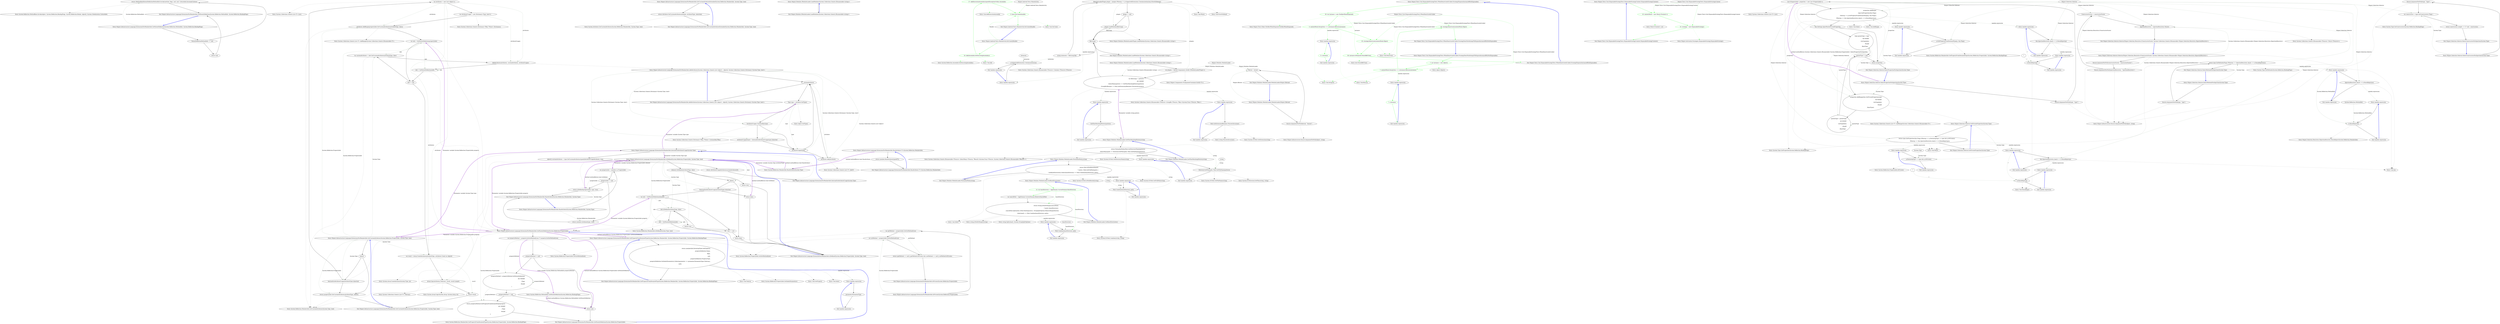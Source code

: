 digraph  {
m0_48 [cluster="System.Reflection.MethodBase.Invoke(object, System.Reflection.BindingFlags, System.Reflection.Binder, object[], System.Globalization.CultureInfo)", file="ExtensionsForMemberInfo.cs", label="Entry System.Reflection.MethodBase.Invoke(object, System.Reflection.BindingFlags, System.Reflection.Binder, object[], System.Globalization.CultureInfo)", span="0-0"];
m0_78 [cluster="System.Collections.Generic.List<T>.List()", file="ExtensionsForMemberInfo.cs", label="Entry System.Collections.Generic.List<T>.List()", span="0-0"];
m0_29 [cluster="Ninject.Infrastructure.Language.ExtensionsForMemberInfo.GetCustomAttributesExtended(System.Reflection.MemberInfo, System.Type, bool)", file="ExtensionsForMemberInfo.cs", label="Entry Ninject.Infrastructure.Language.ExtensionsForMemberInfo.GetCustomAttributesExtended(System.Reflection.MemberInfo, System.Type, bool)", span="180-180"];
m0_30 [cluster="Ninject.Infrastructure.Language.ExtensionsForMemberInfo.GetCustomAttributesExtended(System.Reflection.MemberInfo, System.Type, bool)", file="ExtensionsForMemberInfo.cs", label="return Attribute.GetCustomAttributes(member, attributeType, inherited);", span="183-183"];
m0_31 [cluster="Ninject.Infrastructure.Language.ExtensionsForMemberInfo.GetCustomAttributesExtended(System.Reflection.MemberInfo, System.Type, bool)", file="ExtensionsForMemberInfo.cs", label="Exit Ninject.Infrastructure.Language.ExtensionsForMemberInfo.GetCustomAttributesExtended(System.Reflection.MemberInfo, System.Type, bool)", span="180-180"];
m0_93 [cluster="object.GetType()", file="ExtensionsForMemberInfo.cs", label="Entry object.GetType()", span="0-0"];
m0_80 [cluster="System.Reflection.MemberInfo.GetCustomAttributes(System.Type, bool)", file="ExtensionsForMemberInfo.cs", label="Entry System.Reflection.MemberInfo.GetCustomAttributes(System.Type, bool)", span="0-0"];
m0_94 [cluster="System.Collections.Generic.Dictionary<TKey, TValue>.ContainsKey(TKey)", file="ExtensionsForMemberInfo.cs", label="Entry System.Collections.Generic.Dictionary<TKey, TValue>.ContainsKey(TKey)", span="0-0"];
m0_27 [cluster="System.Reflection.PropertyInfo.GetGetMethod(bool)", file="ExtensionsForMemberInfo.cs", label="Entry System.Reflection.PropertyInfo.GetGetMethod(bool)", span="0-0"];
m0_41 [cluster="System.Reflection.MethodInfo.GetParentDefinition(System.Reflection.BindingFlags)", file="ExtensionsForMemberInfo.cs", label="Entry System.Reflection.MethodInfo.GetParentDefinition(System.Reflection.BindingFlags)", span="225-225"];
m0_82 [cluster="Ninject.Infrastructure.Language.ExtensionsForMemberInfo.AddAttributes(System.Collections.Generic.List<object>, object[], System.Collections.Generic.Dictionary<System.Type, bool>)", file="ExtensionsForMemberInfo.cs", label="Entry Ninject.Infrastructure.Language.ExtensionsForMemberInfo.AddAttributes(System.Collections.Generic.List<object>, object[], System.Collections.Generic.Dictionary<System.Type, bool>)", span="344-344"];
m0_86 [cluster="Ninject.Infrastructure.Language.ExtensionsForMemberInfo.AddAttributes(System.Collections.Generic.List<object>, object[], System.Collections.Generic.Dictionary<System.Type, bool>)", file="ExtensionsForMemberInfo.cs", label=customAttributes, span="359-359"];
m0_88 [cluster="Ninject.Infrastructure.Language.ExtensionsForMemberInfo.AddAttributes(System.Collections.Generic.List<object>, object[], System.Collections.Generic.Dictionary<System.Type, bool>)", file="ExtensionsForMemberInfo.cs", label="!attributeUsages.ContainsKey(type)", span="362-362"];
m0_89 [cluster="Ninject.Infrastructure.Language.ExtensionsForMemberInfo.AddAttributes(System.Collections.Generic.List<object>, object[], System.Collections.Generic.Dictionary<System.Type, bool>)", file="ExtensionsForMemberInfo.cs", label="attributeUsages[type] = InternalGetAttributeUsage(type).Inherited", span="364-364"];
m0_90 [cluster="Ninject.Infrastructure.Language.ExtensionsForMemberInfo.AddAttributes(System.Collections.Generic.List<object>, object[], System.Collections.Generic.Dictionary<System.Type, bool>)", file="ExtensionsForMemberInfo.cs", label="attributeUsages[type]", span="367-367"];
m0_91 [cluster="Ninject.Infrastructure.Language.ExtensionsForMemberInfo.AddAttributes(System.Collections.Generic.List<object>, object[], System.Collections.Generic.Dictionary<System.Type, bool>)", file="ExtensionsForMemberInfo.cs", label="attributes.Add(attribute)", span="369-369"];
m0_87 [cluster="Ninject.Infrastructure.Language.ExtensionsForMemberInfo.AddAttributes(System.Collections.Generic.List<object>, object[], System.Collections.Generic.Dictionary<System.Type, bool>)", file="ExtensionsForMemberInfo.cs", label="Type type = attribute.GetType()", span="361-361"];
m0_92 [cluster="Ninject.Infrastructure.Language.ExtensionsForMemberInfo.AddAttributes(System.Collections.Generic.List<object>, object[], System.Collections.Generic.Dictionary<System.Type, bool>)", file="ExtensionsForMemberInfo.cs", label="Exit Ninject.Infrastructure.Language.ExtensionsForMemberInfo.AddAttributes(System.Collections.Generic.List<object>, object[], System.Collections.Generic.Dictionary<System.Type, bool>)", span="344-344"];
m0_32 [cluster="System.Attribute.GetCustomAttributes(System.Reflection.MemberInfo, System.Type, bool)", file="ExtensionsForMemberInfo.cs", label="Entry System.Attribute.GetCustomAttributes(System.Reflection.MemberInfo, System.Type, bool)", span="0-0"];
m0_3 [cluster="System.Reflection.MemberInfo.HasAttribute(System.Type)", file="ExtensionsForMemberInfo.cs", label="Entry System.Reflection.MemberInfo.HasAttribute(System.Type)", span="73-73"];
m0_12 [cluster="Ninject.Infrastructure.Language.ExtensionsForMemberInfo.GetPropertyFromDeclaredType(System.Reflection.MemberInfo, System.Reflection.PropertyInfo, System.Reflection.BindingFlags)", file="ExtensionsForMemberInfo.cs", label="Entry Ninject.Infrastructure.Language.ExtensionsForMemberInfo.GetPropertyFromDeclaredType(System.Reflection.MemberInfo, System.Reflection.PropertyInfo, System.Reflection.BindingFlags)", span="99-99"];
m0_13 [cluster="Ninject.Infrastructure.Language.ExtensionsForMemberInfo.GetPropertyFromDeclaredType(System.Reflection.MemberInfo, System.Reflection.PropertyInfo, System.Reflection.BindingFlags)", file="ExtensionsForMemberInfo.cs", label="return memberInfo.DeclaringType.GetProperty(\r\n                propertyDefinition.Name,\r\n                flags,\r\n                null,\r\n                propertyDefinition.PropertyType,\r\n                propertyDefinition.GetIndexParameters().Select(parameter => parameter.ParameterType).ToArray(),\r\n                null);", span="120-126"];
m0_14 [cluster="Ninject.Infrastructure.Language.ExtensionsForMemberInfo.GetPropertyFromDeclaredType(System.Reflection.MemberInfo, System.Reflection.PropertyInfo, System.Reflection.BindingFlags)", file="ExtensionsForMemberInfo.cs", label="Exit Ninject.Infrastructure.Language.ExtensionsForMemberInfo.GetPropertyFromDeclaredType(System.Reflection.MemberInfo, System.Reflection.PropertyInfo, System.Reflection.BindingFlags)", span="99-99"];
m0_11 [cluster="System.Reflection.MemberInfo.IsDefined(System.Type, bool)", file="ExtensionsForMemberInfo.cs", label="Entry System.Reflection.MemberInfo.IsDefined(System.Type, bool)", span="0-0"];
m0_61 [cluster="Ninject.Infrastructure.Language.ExtensionsForMemberInfo.InternalGetAttributeUsage(System.Type)", file="ExtensionsForMemberInfo.cs", label="Entry Ninject.Infrastructure.Language.ExtensionsForMemberInfo.InternalGetAttributeUsage(System.Type)", span="374-374"];
m0_96 [cluster="Ninject.Infrastructure.Language.ExtensionsForMemberInfo.InternalGetAttributeUsage(System.Type)", file="ExtensionsForMemberInfo.cs", label="object[] customAttributes = type.GetCustomAttributes(typeof(AttributeUsageAttribute), true)", span="377-377"];
m0_97 [cluster="Ninject.Infrastructure.Language.ExtensionsForMemberInfo.InternalGetAttributeUsage(System.Type)", file="ExtensionsForMemberInfo.cs", label="return (AttributeUsageAttribute)customAttributes[0];", span="378-378"];
m0_98 [cluster="Ninject.Infrastructure.Language.ExtensionsForMemberInfo.InternalGetAttributeUsage(System.Type)", file="ExtensionsForMemberInfo.cs", label="Exit Ninject.Infrastructure.Language.ExtensionsForMemberInfo.InternalGetAttributeUsage(System.Type)", span="374-374"];
m0_62 [cluster="Ninject.Infrastructure.Language.ExtensionsForMemberInfo.GetCustomAttributes(System.Reflection.PropertyInfo, System.Type, bool)", file="ExtensionsForMemberInfo.cs", label="Entry Ninject.Infrastructure.Language.ExtensionsForMemberInfo.GetCustomAttributes(System.Reflection.PropertyInfo, System.Type, bool)", span="307-307"];
m0_63 [cluster="Ninject.Infrastructure.Language.ExtensionsForMemberInfo.GetCustomAttributes(System.Reflection.PropertyInfo, System.Type, bool)", file="ExtensionsForMemberInfo.cs", label=inherit, span="309-309"];
m0_64 [cluster="Ninject.Infrastructure.Language.ExtensionsForMemberInfo.GetCustomAttributes(System.Reflection.PropertyInfo, System.Type, bool)", file="ExtensionsForMemberInfo.cs", label="InternalGetAttributeUsage(attributeType).Inherited", span="311-311"];
m0_67 [cluster="Ninject.Infrastructure.Language.ExtensionsForMemberInfo.GetCustomAttributes(System.Reflection.PropertyInfo, System.Type, bool)", file="ExtensionsForMemberInfo.cs", label="attributes.AddRange(propertyInfo.GetCustomAttributes(attributeType, false))", span="319-319"];
m0_68 [cluster="Ninject.Infrastructure.Language.ExtensionsForMemberInfo.GetCustomAttributes(System.Reflection.PropertyInfo, System.Type, bool)", file="ExtensionsForMemberInfo.cs", label="var info = GetParentDefinition(propertyInfo)", span="320-320"];
m0_70 [cluster="Ninject.Infrastructure.Language.ExtensionsForMemberInfo.GetCustomAttributes(System.Reflection.PropertyInfo, System.Type, bool)", file="ExtensionsForMemberInfo.cs", label="var customAttributes = info.GetCustomAttributes(attributeType, false)", span="324-324"];
m0_73 [cluster="Ninject.Infrastructure.Language.ExtensionsForMemberInfo.GetCustomAttributes(System.Reflection.PropertyInfo, System.Type, bool)", file="ExtensionsForMemberInfo.cs", label="var result = Array.CreateInstance(attributeType, attributes.Count) as object[]", span="330-330"];
m0_76 [cluster="Ninject.Infrastructure.Language.ExtensionsForMemberInfo.GetCustomAttributes(System.Reflection.PropertyInfo, System.Type, bool)", file="ExtensionsForMemberInfo.cs", label="return propertyInfo.GetCustomAttributes(attributeType, inherit);", span="340-340"];
m0_65 [cluster="Ninject.Infrastructure.Language.ExtensionsForMemberInfo.GetCustomAttributes(System.Reflection.PropertyInfo, System.Type, bool)", file="ExtensionsForMemberInfo.cs", label="var attributes = new List<object>()", span="314-314"];
m0_66 [cluster="Ninject.Infrastructure.Language.ExtensionsForMemberInfo.GetCustomAttributes(System.Reflection.PropertyInfo, System.Type, bool)", file="ExtensionsForMemberInfo.cs", label="var attributeUsages = new Dictionary<Type, bool>()", span="318-318"];
m0_71 [cluster="Ninject.Infrastructure.Language.ExtensionsForMemberInfo.GetCustomAttributes(System.Reflection.PropertyInfo, System.Type, bool)", file="ExtensionsForMemberInfo.cs", label="AddAttributes(attributes, customAttributes, attributeUsages)", span="325-325"];
m0_74 [cluster="Ninject.Infrastructure.Language.ExtensionsForMemberInfo.GetCustomAttributes(System.Reflection.PropertyInfo, System.Type, bool)", file="ExtensionsForMemberInfo.cs", label="Array.Copy(attributes.ToArray(), result, result.Length)", span="331-331"];
m0_69 [cluster="Ninject.Infrastructure.Language.ExtensionsForMemberInfo.GetCustomAttributes(System.Reflection.PropertyInfo, System.Type, bool)", file="ExtensionsForMemberInfo.cs", label="info != null", span="321-321"];
m0_72 [cluster="Ninject.Infrastructure.Language.ExtensionsForMemberInfo.GetCustomAttributes(System.Reflection.PropertyInfo, System.Type, bool)", file="ExtensionsForMemberInfo.cs", label="info = GetParentDefinition(info)", span="322-322"];
m0_75 [cluster="Ninject.Infrastructure.Language.ExtensionsForMemberInfo.GetCustomAttributes(System.Reflection.PropertyInfo, System.Type, bool)", file="ExtensionsForMemberInfo.cs", label="return result;", span="332-332"];
m0_77 [cluster="Ninject.Infrastructure.Language.ExtensionsForMemberInfo.GetCustomAttributes(System.Reflection.PropertyInfo, System.Type, bool)", file="ExtensionsForMemberInfo.cs", label="Exit Ninject.Infrastructure.Language.ExtensionsForMemberInfo.GetCustomAttributes(System.Reflection.PropertyInfo, System.Type, bool)", span="307-307"];
m0_17 [cluster="Unk.ToArray", file="ExtensionsForMemberInfo.cs", label="Entry Unk.ToArray", span=""];
m0_4 [cluster="Ninject.Infrastructure.Language.ExtensionsForMemberInfo.HasAttribute(System.Reflection.MemberInfo, System.Type)", file="ExtensionsForMemberInfo.cs", label="Entry Ninject.Infrastructure.Language.ExtensionsForMemberInfo.HasAttribute(System.Reflection.MemberInfo, System.Type)", span="73-73"];
m0_5 [cluster="Ninject.Infrastructure.Language.ExtensionsForMemberInfo.HasAttribute(System.Reflection.MemberInfo, System.Type)", file="ExtensionsForMemberInfo.cs", label="var propertyInfo = member as PropertyInfo", span="75-75"];
m0_7 [cluster="Ninject.Infrastructure.Language.ExtensionsForMemberInfo.HasAttribute(System.Reflection.MemberInfo, System.Type)", file="ExtensionsForMemberInfo.cs", label="return IsDefined(propertyInfo, type, true);", span="78-78"];
m0_8 [cluster="Ninject.Infrastructure.Language.ExtensionsForMemberInfo.HasAttribute(System.Reflection.MemberInfo, System.Type)", file="ExtensionsForMemberInfo.cs", label="return member.IsDefined(type, true);", span="89-89"];
m0_6 [cluster="Ninject.Infrastructure.Language.ExtensionsForMemberInfo.HasAttribute(System.Reflection.MemberInfo, System.Type)", file="ExtensionsForMemberInfo.cs", label="propertyInfo != null", span="76-76"];
m0_9 [cluster="Ninject.Infrastructure.Language.ExtensionsForMemberInfo.HasAttribute(System.Reflection.MemberInfo, System.Type)", file="ExtensionsForMemberInfo.cs", label="Exit Ninject.Infrastructure.Language.ExtensionsForMemberInfo.HasAttribute(System.Reflection.MemberInfo, System.Type)", span="73-73"];
m0_15 [cluster="System.Reflection.PropertyInfo.GetIndexParameters()", file="ExtensionsForMemberInfo.cs", label="Entry System.Reflection.PropertyInfo.GetIndexParameters()", span="0-0"];
m0_28 [cluster="System.Reflection.PropertyInfo.GetSetMethod(bool)", file="ExtensionsForMemberInfo.cs", label="Entry System.Reflection.PropertyInfo.GetSetMethod(bool)", span="0-0"];
m0_83 [cluster="System.Array.CreateInstance(System.Type, int)", file="ExtensionsForMemberInfo.cs", label="Entry System.Array.CreateInstance(System.Type, int)", span="0-0"];
m0_79 [cluster="System.Collections.Generic.Dictionary<TKey, TValue>.Dictionary()", file="ExtensionsForMemberInfo.cs", label="Entry System.Collections.Generic.Dictionary<TKey, TValue>.Dictionary()", span="0-0"];
m0_84 [cluster="System.Collections.Generic.List<T>.ToArray()", file="ExtensionsForMemberInfo.cs", label="Entry System.Collections.Generic.List<T>.ToArray()", span="0-0"];
m0_10 [cluster="Ninject.Infrastructure.Language.ExtensionsForMemberInfo.IsDefined(System.Reflection.PropertyInfo, System.Type, bool)", file="ExtensionsForMemberInfo.cs", label="Entry Ninject.Infrastructure.Language.ExtensionsForMemberInfo.IsDefined(System.Reflection.PropertyInfo, System.Type, bool)", span="272-272"];
m0_49 [cluster="Ninject.Infrastructure.Language.ExtensionsForMemberInfo.IsDefined(System.Reflection.PropertyInfo, System.Type, bool)", file="ExtensionsForMemberInfo.cs", label="element.IsDefined(attributeType, false)", span="274-274"];
m0_51 [cluster="Ninject.Infrastructure.Language.ExtensionsForMemberInfo.IsDefined(System.Reflection.PropertyInfo, System.Type, bool)", file="ExtensionsForMemberInfo.cs", label=inherit, span="279-279"];
m0_52 [cluster="Ninject.Infrastructure.Language.ExtensionsForMemberInfo.IsDefined(System.Reflection.PropertyInfo, System.Type, bool)", file="ExtensionsForMemberInfo.cs", label="!InternalGetAttributeUsage(attributeType).Inherited", span="281-281"];
m0_54 [cluster="Ninject.Infrastructure.Language.ExtensionsForMemberInfo.IsDefined(System.Reflection.PropertyInfo, System.Type, bool)", file="ExtensionsForMemberInfo.cs", label="var info = GetParentDefinition(element)", span="286-286"];
m0_56 [cluster="Ninject.Infrastructure.Language.ExtensionsForMemberInfo.IsDefined(System.Reflection.PropertyInfo, System.Type, bool)", file="ExtensionsForMemberInfo.cs", label="info.IsDefined(attributeType, false)", span="290-290"];
m0_50 [cluster="Ninject.Infrastructure.Language.ExtensionsForMemberInfo.IsDefined(System.Reflection.PropertyInfo, System.Type, bool)", file="ExtensionsForMemberInfo.cs", label="return true;", span="276-276"];
m0_59 [cluster="Ninject.Infrastructure.Language.ExtensionsForMemberInfo.IsDefined(System.Reflection.PropertyInfo, System.Type, bool)", file="ExtensionsForMemberInfo.cs", label="return false;", span="298-298"];
m0_53 [cluster="Ninject.Infrastructure.Language.ExtensionsForMemberInfo.IsDefined(System.Reflection.PropertyInfo, System.Type, bool)", file="ExtensionsForMemberInfo.cs", label="return false;", span="283-283"];
m0_55 [cluster="Ninject.Infrastructure.Language.ExtensionsForMemberInfo.IsDefined(System.Reflection.PropertyInfo, System.Type, bool)", file="ExtensionsForMemberInfo.cs", label="info != null", span="287-287"];
m0_58 [cluster="Ninject.Infrastructure.Language.ExtensionsForMemberInfo.IsDefined(System.Reflection.PropertyInfo, System.Type, bool)", file="ExtensionsForMemberInfo.cs", label="info = GetParentDefinition(info)", span="288-288"];
m0_57 [cluster="Ninject.Infrastructure.Language.ExtensionsForMemberInfo.IsDefined(System.Reflection.PropertyInfo, System.Type, bool)", file="ExtensionsForMemberInfo.cs", label="return true;", span="292-292"];
m0_60 [cluster="Ninject.Infrastructure.Language.ExtensionsForMemberInfo.IsDefined(System.Reflection.PropertyInfo, System.Type, bool)", file="ExtensionsForMemberInfo.cs", label="Exit Ninject.Infrastructure.Language.ExtensionsForMemberInfo.IsDefined(System.Reflection.PropertyInfo, System.Type, bool)", span="272-272"];
m0_18 [cluster="Unk.GetProperty", file="ExtensionsForMemberInfo.cs", label="Entry Unk.GetProperty", span=""];
m0_43 [cluster="Ninject.Infrastructure.Language.ExtensionsForMemberInfo.GetParentDefinition(System.Reflection.MethodInfo, System.Reflection.BindingFlags)", file="ExtensionsForMemberInfo.cs", label="Entry Ninject.Infrastructure.Language.ExtensionsForMemberInfo.GetParentDefinition(System.Reflection.MethodInfo, System.Reflection.BindingFlags)", span="225-225"];
m0_44 [cluster="Ninject.Infrastructure.Language.ExtensionsForMemberInfo.GetParentDefinition(System.Reflection.MethodInfo, System.Reflection.BindingFlags)", file="ExtensionsForMemberInfo.cs", label="ParentDefinitionMethodInfo == null", span="261-261"];
m0_46 [cluster="Ninject.Infrastructure.Language.ExtensionsForMemberInfo.GetParentDefinition(System.Reflection.MethodInfo, System.Reflection.BindingFlags)", file="ExtensionsForMemberInfo.cs", label="return (MethodInfo)ParentDefinitionMethodInfo.Invoke(method, flags, null, null, CultureInfo.InvariantCulture);", span="266-266"];
m0_45 [cluster="Ninject.Infrastructure.Language.ExtensionsForMemberInfo.GetParentDefinition(System.Reflection.MethodInfo, System.Reflection.BindingFlags)", file="ExtensionsForMemberInfo.cs", label="return null;", span="263-263"];
m0_47 [cluster="Ninject.Infrastructure.Language.ExtensionsForMemberInfo.GetParentDefinition(System.Reflection.MethodInfo, System.Reflection.BindingFlags)", file="ExtensionsForMemberInfo.cs", label="Exit Ninject.Infrastructure.Language.ExtensionsForMemberInfo.GetParentDefinition(System.Reflection.MethodInfo, System.Reflection.BindingFlags)", span="225-225"];
m0_0 [cluster="Ninject.Infrastructure.Language.ExtensionsForMemberInfo.HasAttribute<T>(System.Reflection.MemberInfo)", file="ExtensionsForMemberInfo.cs", label="Entry Ninject.Infrastructure.Language.ExtensionsForMemberInfo.HasAttribute<T>(System.Reflection.MemberInfo)", span="60-60"];
m0_1 [cluster="Ninject.Infrastructure.Language.ExtensionsForMemberInfo.HasAttribute<T>(System.Reflection.MemberInfo)", file="ExtensionsForMemberInfo.cs", label="return member.HasAttribute(typeof(T));", span="62-62"];
m0_2 [cluster="Ninject.Infrastructure.Language.ExtensionsForMemberInfo.HasAttribute<T>(System.Reflection.MemberInfo)", file="ExtensionsForMemberInfo.cs", label="Exit Ninject.Infrastructure.Language.ExtensionsForMemberInfo.HasAttribute<T>(System.Reflection.MemberInfo)", span="60-60"];
m0_22 [cluster="Ninject.Infrastructure.Language.ExtensionsForMemberInfo.IsPrivate(System.Reflection.PropertyInfo)", file="ExtensionsForMemberInfo.cs", label="Entry Ninject.Infrastructure.Language.ExtensionsForMemberInfo.IsPrivate(System.Reflection.PropertyInfo)", span="153-153"];
m0_23 [cluster="Ninject.Infrastructure.Language.ExtensionsForMemberInfo.IsPrivate(System.Reflection.PropertyInfo)", file="ExtensionsForMemberInfo.cs", label="var getMethod = propertyInfo.GetGetMethod(true)", span="156-156"];
m0_24 [cluster="Ninject.Infrastructure.Language.ExtensionsForMemberInfo.IsPrivate(System.Reflection.PropertyInfo)", file="ExtensionsForMemberInfo.cs", label="var setMethod = propertyInfo.GetSetMethod(true)", span="157-157"];
m0_25 [cluster="Ninject.Infrastructure.Language.ExtensionsForMemberInfo.IsPrivate(System.Reflection.PropertyInfo)", file="ExtensionsForMemberInfo.cs", label="return (getMethod == null || getMethod.IsPrivate) && (setMethod == null || setMethod.IsPrivate);", span="162-162"];
m0_26 [cluster="Ninject.Infrastructure.Language.ExtensionsForMemberInfo.IsPrivate(System.Reflection.PropertyInfo)", file="ExtensionsForMemberInfo.cs", label="Exit Ninject.Infrastructure.Language.ExtensionsForMemberInfo.IsPrivate(System.Reflection.PropertyInfo)", span="153-153"];
m0_33 [cluster="Ninject.Infrastructure.Language.ExtensionsForMemberInfo.GetParentDefinition(System.Reflection.PropertyInfo)", file="ExtensionsForMemberInfo.cs", label="Entry Ninject.Infrastructure.Language.ExtensionsForMemberInfo.GetParentDefinition(System.Reflection.PropertyInfo)", span="196-196"];
m0_34 [cluster="Ninject.Infrastructure.Language.ExtensionsForMemberInfo.GetParentDefinition(System.Reflection.PropertyInfo)", file="ExtensionsForMemberInfo.cs", label="var propertyMethod = property.GetGetMethod(true) ?? property.GetSetMethod(true)", span="200-200"];
m0_38 [cluster="Ninject.Infrastructure.Language.ExtensionsForMemberInfo.GetParentDefinition(System.Reflection.PropertyInfo)", file="ExtensionsForMemberInfo.cs", label="return propertyMethod.GetPropertyFromDeclaredType(property\r\n#if !WINRT\r\n                        , Flags\r\n#endif\r\n                        );", span="214-218"];
m0_35 [cluster="Ninject.Infrastructure.Language.ExtensionsForMemberInfo.GetParentDefinition(System.Reflection.PropertyInfo)", file="ExtensionsForMemberInfo.cs", label="propertyMethod != null", span="205-205"];
m0_36 [cluster="Ninject.Infrastructure.Language.ExtensionsForMemberInfo.GetParentDefinition(System.Reflection.PropertyInfo)", file="ExtensionsForMemberInfo.cs", label="propertyMethod = propertyMethod.GetParentDefinition(\r\n#if !WINRT\r\n                    Flags\r\n#endif\r\n                    )", span="207-211"];
m0_39 [cluster="Ninject.Infrastructure.Language.ExtensionsForMemberInfo.GetParentDefinition(System.Reflection.PropertyInfo)", file="ExtensionsForMemberInfo.cs", label="return null;", span="222-222"];
m0_37 [cluster="Ninject.Infrastructure.Language.ExtensionsForMemberInfo.GetParentDefinition(System.Reflection.PropertyInfo)", file="ExtensionsForMemberInfo.cs", label="propertyMethod != null", span="212-212"];
m0_40 [cluster="Ninject.Infrastructure.Language.ExtensionsForMemberInfo.GetParentDefinition(System.Reflection.PropertyInfo)", file="ExtensionsForMemberInfo.cs", label="Exit Ninject.Infrastructure.Language.ExtensionsForMemberInfo.GetParentDefinition(System.Reflection.PropertyInfo)", span="196-196"];
m0_19 [cluster="lambda expression", file="ExtensionsForMemberInfo.cs", label="Entry lambda expression", span="125-125"];
m0_20 [cluster="lambda expression", file="ExtensionsForMemberInfo.cs", label="parameter.ParameterType", span="125-125"];
m0_21 [cluster="lambda expression", file="ExtensionsForMemberInfo.cs", label="Exit lambda expression", span="125-125"];
m0_16 [cluster="Unk.Select", file="ExtensionsForMemberInfo.cs", label="Entry Unk.Select", span=""];
m0_81 [cluster="System.Collections.Generic.List<T>.AddRange(System.Collections.Generic.IEnumerable<T>)", file="ExtensionsForMemberInfo.cs", label="Entry System.Collections.Generic.List<T>.AddRange(System.Collections.Generic.IEnumerable<T>)", span="0-0"];
m0_95 [cluster="System.Collections.Generic.List<T>.Add(T)", file="ExtensionsForMemberInfo.cs", label="Entry System.Collections.Generic.List<T>.Add(T)", span="0-0"];
m0_85 [cluster="System.Array.Copy(System.Array, System.Array, int)", file="ExtensionsForMemberInfo.cs", label="Entry System.Array.Copy(System.Array, System.Array, int)", span="0-0"];
m0_42 [cluster="System.Reflection.MemberInfo.GetPropertyFromDeclaredType(System.Reflection.PropertyInfo, System.Reflection.BindingFlags)", file="ExtensionsForMemberInfo.cs", label="Entry System.Reflection.MemberInfo.GetPropertyFromDeclaredType(System.Reflection.PropertyInfo, System.Reflection.BindingFlags)", span="99-99"];
m1_0 [cluster="Ninject.Modules.IModuleLoader.LoadModules(System.Collections.Generic.IEnumerable<string>)", file="IModuleLoader.cs", label="Entry Ninject.Modules.IModuleLoader.LoadModules(System.Collections.Generic.IEnumerable<string>)", span="33-33"];
m1_1 [cluster="Ninject.Modules.IModuleLoader.LoadModules(System.Collections.Generic.IEnumerable<string>)", file="IModuleLoader.cs", label="Exit Ninject.Modules.IModuleLoader.LoadModules(System.Collections.Generic.IEnumerable<string>)", span="33-33"];
m3_7 [cluster="Unk.AddExecutionAssembly", file="MainActivity.cs", label="Entry Unk.AddExecutionAssembly", span=""];
m3_0 [cluster="Ninject.Android.Tests.MainActivity.OnCreate(Bundle)", file="MainActivity.cs", label="Entry Ninject.Android.Tests.MainActivity.OnCreate(Bundle)", span="17-17"];
m3_1 [cluster="Ninject.Android.Tests.MainActivity.OnCreate(Bundle)", color=green, community=0, file="MainActivity.cs", label="24: Add(Assembly.GetExecutingAssembly())", span="20-20"];
m3_2 [cluster="Ninject.Android.Tests.MainActivity.OnCreate(Bundle)", color=green, community=0, file="MainActivity.cs", label="27: AddExecutionAssembly(typeof(ExceptionUtility).Assembly)", span="22-22"];
m3_3 [cluster="Ninject.Android.Tests.MainActivity.OnCreate(Bundle)", color=green, community=0, file="MainActivity.cs", label="5: base.OnCreate(bundle)", span="36-36"];
m3_4 [cluster="Ninject.Android.Tests.MainActivity.OnCreate(Bundle)", file="MainActivity.cs", label="Exit Ninject.Android.Tests.MainActivity.OnCreate(Bundle)", span="17-17"];
m3_8 [cluster="Unk.OnCreate", file="MainActivity.cs", label="Entry Unk.OnCreate", span=""];
m3_5 [cluster="System.Reflection.Assembly.GetExecutingAssembly()", file="MainActivity.cs", label="Entry System.Reflection.Assembly.GetExecutingAssembly()", span="0-0"];
m3_6 [cluster="Unk.Add", file="MainActivity.cs", label="Entry Unk.Add", span=""];
m3_9 [file="MainActivity.cs", label="Ninject.Android.Tests.MainActivity", span=""];
m4_32 [cluster="System.Collections.Generic.IEnumerable<TSource>.Contains<TSource>(TSource)", file="ModuleLoader.cs", label="Entry System.Collections.Generic.IEnumerable<TSource>.Contains<TSource>(TSource)", span="0-0"];
m4_45 [cluster="System.IO.Path.GetFullPath(string)", file="ModuleLoader.cs", label="Entry System.IO.Path.GetFullPath(string)", span="0-0"];
m4_23 [cluster="Ninject.Modules.ModuleLoader.GetFilesMatchingPattern(string)", file="ModuleLoader.cs", label="Entry Ninject.Modules.ModuleLoader.GetFilesMatchingPattern(string)", span="91-91"];
m4_33 [cluster="Ninject.Modules.ModuleLoader.GetFilesMatchingPattern(string)", file="ModuleLoader.cs", label="return NormalizePaths(Path.GetDirectoryName(pattern))\r\n                    .SelectMany(path => Directory.GetFiles(path, Path.GetFileName(pattern)));", span="93-94"];
m4_34 [cluster="Ninject.Modules.ModuleLoader.GetFilesMatchingPattern(string)", file="ModuleLoader.cs", label="Exit Ninject.Modules.ModuleLoader.GetFilesMatchingPattern(string)", span="91-91"];
m4_41 [cluster="System.IO.Directory.GetFiles(string, string)", file="ModuleLoader.cs", label="Entry System.IO.Directory.GetFiles(string, string)", span="0-0"];
m4_40 [cluster="System.IO.Path.GetFileName(string)", file="ModuleLoader.cs", label="Entry System.IO.Path.GetFileName(string)", span="0-0"];
m4_0 [cluster="Ninject.Modules.ModuleLoader.ModuleLoader(Ninject.IKernel)", file="ModuleLoader.cs", label="Entry Ninject.Modules.ModuleLoader.ModuleLoader(Ninject.IKernel)", span="37-37"];
m4_2 [cluster="Ninject.Modules.ModuleLoader.ModuleLoader(Ninject.IKernel)", file="ModuleLoader.cs", label="Kernel = kernel", span="40-40"];
m4_1 [cluster="Ninject.Modules.ModuleLoader.ModuleLoader(Ninject.IKernel)", file="ModuleLoader.cs", label="Ensure.ArgumentNotNull(kernel, ''kernel'')", span="39-39"];
m4_3 [cluster="Ninject.Modules.ModuleLoader.ModuleLoader(Ninject.IKernel)", file="ModuleLoader.cs", label="Exit Ninject.Modules.ModuleLoader.ModuleLoader(Ninject.IKernel)", span="37-37"];
m4_35 [cluster="System.IO.Path.GetDirectoryName(string)", file="ModuleLoader.cs", label="Entry System.IO.Path.GetDirectoryName(string)", span="0-0"];
m4_36 [cluster="Ninject.Modules.ModuleLoader.NormalizePaths(string)", file="ModuleLoader.cs", label="Entry Ninject.Modules.ModuleLoader.NormalizePaths(string)", span="97-97"];
m4_42 [cluster="Ninject.Modules.ModuleLoader.NormalizePaths(string)", file="ModuleLoader.cs", label="return Path.IsPathRooted(path)\r\n                        ? new[] { Path.GetFullPath(path) }\r\n                        : GetBaseDirectories().Select(baseDirectory => Path.Combine(baseDirectory, path));", span="99-101"];
m4_43 [cluster="Ninject.Modules.ModuleLoader.NormalizePaths(string)", file="ModuleLoader.cs", label="Exit Ninject.Modules.ModuleLoader.NormalizePaths(string)", span="97-97"];
m4_27 [cluster="System.IO.Path.GetExtension(string)", file="ModuleLoader.cs", label="Entry System.IO.Path.GetExtension(string)", span="0-0"];
m4_17 [cluster="Unk.Where", file="ModuleLoader.cs", label="Entry Unk.Where", span=""];
m4_4 [cluster="Ninject.Infrastructure.Ensure.ArgumentNotNull(object, string)", file="ModuleLoader.cs", label="Entry Ninject.Infrastructure.Ensure.ArgumentNotNull(object, string)", span="17-17"];
m4_46 [cluster="Ninject.Modules.ModuleLoader.GetBaseDirectories()", file="ModuleLoader.cs", label="Entry Ninject.Modules.ModuleLoader.GetBaseDirectories()", span="104-104"];
m4_52 [cluster="Ninject.Modules.ModuleLoader.GetBaseDirectories()", color=green, community=0, file="ModuleLoader.cs", label="12: var baseDirectory = AppDomain.CurrentDomain.BaseDirectory", span="109-109"];
m4_53 [cluster="Ninject.Modules.ModuleLoader.GetBaseDirectories()", file="ModuleLoader.cs", label="var searchPath = AppDomain.CurrentDomain.RelativeSearchPath", span="110-110"];
m4_54 [cluster="Ninject.Modules.ModuleLoader.GetBaseDirectories()", file="ModuleLoader.cs", label="return String.IsNullOrEmpty(searchPath) \r\n                ? new[] {baseDirectory} \r\n                : searchPath.Split(new[] {Path.PathSeparator}, StringSplitOptions.RemoveEmptyEntries)\r\n                    .Select(path => Path.Combine(baseDirectory, path));", span="112-115"];
m4_55 [cluster="Ninject.Modules.ModuleLoader.GetBaseDirectories()", file="ModuleLoader.cs", label="Exit Ninject.Modules.ModuleLoader.GetBaseDirectories()", span="104-104"];
m4_15 [cluster="System.Collections.Generic.IEnumerable<TSource>.SelectMany<TSource, TResult>(System.Func<TSource, System.Collections.Generic.IEnumerable<TResult>>)", file="ModuleLoader.cs", label="Entry System.Collections.Generic.IEnumerable<TSource>.SelectMany<TSource, TResult>(System.Func<TSource, System.Collections.Generic.IEnumerable<TResult>>)", span="0-0"];
m4_14 [cluster="Ninject.Components.IComponentContainer.GetAll<T>()", file="ModuleLoader.cs", label="Entry Ninject.Components.IComponentContainer.GetAll<T>()", span="66-66"];
m4_5 [cluster="Ninject.Modules.ModuleLoader.LoadModules(System.Collections.Generic.IEnumerable<string>)", file="ModuleLoader.cs", label="Entry Ninject.Modules.ModuleLoader.LoadModules(System.Collections.Generic.IEnumerable<string>)", span="53-53"];
m4_7 [cluster="Ninject.Modules.ModuleLoader.LoadModules(System.Collections.Generic.IEnumerable<string>)", file="ModuleLoader.cs", label="var fileGroups = patterns\r\n#if !WINRT\r\n                .SelectMany(pattern => GetFilesMatchingPattern(pattern))\r\n                .GroupBy(filename => Path.GetExtension(filename).ToLowerInvariant())", span="60-63"];
m4_6 [cluster="Ninject.Modules.ModuleLoader.LoadModules(System.Collections.Generic.IEnumerable<string>)", file="ModuleLoader.cs", label="var plugins = Kernel.Components.GetAll<IModuleLoaderPlugin>()", span="58-58"];
m4_8 [cluster="Ninject.Modules.ModuleLoader.LoadModules(System.Collections.Generic.IEnumerable<string>)", file="ModuleLoader.cs", label=fileGroups, span="68-68"];
m4_10 [cluster="Ninject.Modules.ModuleLoader.LoadModules(System.Collections.Generic.IEnumerable<string>)", file="ModuleLoader.cs", label="IModuleLoaderPlugin plugin = plugins.Where(p => p.SupportedExtensions.Contains(extension)).FirstOrDefault()", span="71-71"];
m4_12 [cluster="Ninject.Modules.ModuleLoader.LoadModules(System.Collections.Generic.IEnumerable<string>)", file="ModuleLoader.cs", label="plugin.LoadModules(fileGroup)", span="77-77"];
m4_11 [cluster="Ninject.Modules.ModuleLoader.LoadModules(System.Collections.Generic.IEnumerable<string>)", file="ModuleLoader.cs", label="plugin != null", span="73-73"];
m4_9 [cluster="Ninject.Modules.ModuleLoader.LoadModules(System.Collections.Generic.IEnumerable<string>)", file="ModuleLoader.cs", label="string extension = fileGroup.Key", span="70-70"];
m4_13 [cluster="Ninject.Modules.ModuleLoader.LoadModules(System.Collections.Generic.IEnumerable<string>)", file="ModuleLoader.cs", label="Exit Ninject.Modules.ModuleLoader.LoadModules(System.Collections.Generic.IEnumerable<string>)", span="53-53"];
m4_56 [cluster="string.IsNullOrEmpty(string)", file="ModuleLoader.cs", label="Entry string.IsNullOrEmpty(string)", span="0-0"];
m4_57 [cluster="string.Split(char[], System.StringSplitOptions)", file="ModuleLoader.cs", label="Entry string.Split(char[], System.StringSplitOptions)", span="0-0"];
m4_29 [cluster="lambda expression", file="ModuleLoader.cs", label="Entry lambda expression", span="71-71"];
m4_59 [cluster="lambda expression", file="ModuleLoader.cs", label="Path.Combine(baseDirectory, path)", span="115-115"];
m4_58 [cluster="lambda expression", file="ModuleLoader.cs", label="Entry lambda expression", span="115-115"];
m4_60 [cluster="lambda expression", file="ModuleLoader.cs", label="Exit lambda expression", span="115-115"];
m4_48 [cluster="lambda expression", file="ModuleLoader.cs", label="Entry lambda expression", span="101-101"];
m4_49 [cluster="lambda expression", file="ModuleLoader.cs", label="Path.Combine(baseDirectory, path)", span="101-101"];
m4_50 [cluster="lambda expression", file="ModuleLoader.cs", label="Exit lambda expression", span="101-101"];
m4_37 [cluster="lambda expression", file="ModuleLoader.cs", label="Entry lambda expression", span="94-94"];
m4_21 [cluster="lambda expression", file="ModuleLoader.cs", label="GetFilesMatchingPattern(pattern)", span="62-62"];
m4_38 [cluster="lambda expression", file="ModuleLoader.cs", label="Directory.GetFiles(path, Path.GetFileName(pattern))", span="94-94"];
m4_39 [cluster="lambda expression", file="ModuleLoader.cs", label="Exit lambda expression", span="94-94"];
m4_20 [cluster="lambda expression", file="ModuleLoader.cs", label="Entry lambda expression", span="62-62"];
m4_22 [cluster="lambda expression", file="ModuleLoader.cs", label="Exit lambda expression", span="62-62"];
m4_24 [cluster="lambda expression", file="ModuleLoader.cs", label="Entry lambda expression", span="63-63"];
m4_26 [cluster="lambda expression", file="ModuleLoader.cs", label="Exit lambda expression", span="63-63"];
m4_25 [cluster="lambda expression", file="ModuleLoader.cs", label="Path.GetExtension(filename).ToLowerInvariant()", span="63-63"];
m4_30 [cluster="lambda expression", file="ModuleLoader.cs", label="p.SupportedExtensions.Contains(extension)", span="71-71"];
m4_31 [cluster="lambda expression", file="ModuleLoader.cs", label="Exit lambda expression", span="71-71"];
m4_16 [cluster="System.Collections.Generic.IEnumerable<TSource>.GroupBy<TSource, TKey>(System.Func<TSource, TKey>)", file="ModuleLoader.cs", label="Entry System.Collections.Generic.IEnumerable<TSource>.GroupBy<TSource, TKey>(System.Func<TSource, TKey>)", span="0-0"];
m4_28 [cluster="string.ToLowerInvariant()", file="ModuleLoader.cs", label="Entry string.ToLowerInvariant()", span="0-0"];
m4_18 [cluster="Unk.FirstOrDefault", file="ModuleLoader.cs", label="Entry Unk.FirstOrDefault", span=""];
m4_44 [cluster="System.IO.Path.IsPathRooted(string)", file="ModuleLoader.cs", label="Entry System.IO.Path.IsPathRooted(string)", span="0-0"];
m4_47 [cluster="Unk.Select", file="ModuleLoader.cs", label="Entry Unk.Select", span=""];
m4_51 [cluster="System.IO.Path.Combine(string, string)", file="ModuleLoader.cs", label="Entry System.IO.Path.Combine(string, string)", span="0-0"];
m4_19 [cluster="Ninject.Modules.IModuleLoaderPlugin.LoadModules(System.Collections.Generic.IEnumerable<string>)", file="ModuleLoader.cs", label="Entry Ninject.Modules.IModuleLoaderPlugin.LoadModules(System.Collections.Generic.IEnumerable<string>)", span="37-37"];
m4_65 [file="ModuleLoader.cs", label=baseDirectory, span=""];
m4_64 [file="ModuleLoader.cs", label=string, span=""];
m4_63 [file="ModuleLoader.cs", label=string, span=""];
m4_61 [file="ModuleLoader.cs", label="Ninject.Modules.ModuleLoader", span=""];
m4_62 [file="ModuleLoader.cs", label=extension, span=""];
m6_6 [cluster="Ninject.Tests.Unit.DisposableStrategyTests.WhenDeactivateIsCalled.StrategyDisposesInstanceIfItIsDisposable()", file="Resource.Designer.cs", label="Entry Ninject.Tests.Unit.DisposableStrategyTests.WhenDeactivateIsCalled.StrategyDisposesInstanceIfItIsDisposable()", span="26-26"];
m6_7 [cluster="Ninject.Tests.Unit.DisposableStrategyTests.WhenDeactivateIsCalled.StrategyDisposesInstanceIfItIsDisposable()", color=green, community=0, file="Resource.Designer.cs", label="20: var instance = new NotifiesWhenDisposed()", span="28-28"];
m6_8 [cluster="Ninject.Tests.Unit.DisposableStrategyTests.WhenDeactivateIsCalled.StrategyDisposesInstanceIfItIsDisposable()", color=green, community=0, file="Resource.Designer.cs", label="3: contextMock.SetupGet(x => x.Instance).Returns(instance)", span="30-30"];
m6_10 [cluster="Ninject.Tests.Unit.DisposableStrategyTests.WhenDeactivateIsCalled.StrategyDisposesInstanceIfItIsDisposable()", color=green, community=0, file="Resource.Designer.cs", label="30: instance.IsDisposed.ShouldBeTrue()", span="33-33"];
m6_9 [cluster="Ninject.Tests.Unit.DisposableStrategyTests.WhenDeactivateIsCalled.StrategyDisposesInstanceIfItIsDisposable()", color=green, community=0, file="Resource.Designer.cs", label="20: strategy.Deactivate(contextMock.Object)", span="31-31"];
m6_11 [cluster="Ninject.Tests.Unit.DisposableStrategyTests.WhenDeactivateIsCalled.StrategyDisposesInstanceIfItIsDisposable()", file="Resource.Designer.cs", label="Exit Ninject.Tests.Unit.DisposableStrategyTests.WhenDeactivateIsCalled.StrategyDisposesInstanceIfItIsDisposable()", span="26-26"];
m6_16 [cluster="bool.ShouldBeTrue()", file="Resource.Designer.cs", label="Entry bool.ShouldBeTrue()", span="89-89"];
m6_25 [cluster="object.Object()", file="Resource.Designer.cs", label="Entry object.Object()", span="0-0"];
m6_20 [cluster="Ninject.Tests.Unit.DisposableStrategyTests.WhenDeactivateIsCalled.StrategyDoesNotAttemptToDisposeInstanceIfItIsNotDisposable()", file="Resource.Designer.cs", label="Entry Ninject.Tests.Unit.DisposableStrategyTests.WhenDeactivateIsCalled.StrategyDoesNotAttemptToDisposeInstanceIfItIsNotDisposable()", span="37-37"];
m6_21 [cluster="Ninject.Tests.Unit.DisposableStrategyTests.WhenDeactivateIsCalled.StrategyDoesNotAttemptToDisposeInstanceIfItIsNotDisposable()", color=green, community=0, file="Resource.Designer.cs", label="7: var instance = new object()", span="39-39"];
m6_22 [cluster="Ninject.Tests.Unit.DisposableStrategyTests.WhenDeactivateIsCalled.StrategyDoesNotAttemptToDisposeInstanceIfItIsNotDisposable()", color=green, community=0, file="Resource.Designer.cs", label="7: contextMock.SetupGet(x => x.Instance).Returns(instance)", span="41-41"];
m6_23 [cluster="Ninject.Tests.Unit.DisposableStrategyTests.WhenDeactivateIsCalled.StrategyDoesNotAttemptToDisposeInstanceIfItIsNotDisposable()", color=green, community=0, file="Resource.Designer.cs", label="30: strategy.Deactivate(contextMock.Object)", span="42-42"];
m6_24 [cluster="Ninject.Tests.Unit.DisposableStrategyTests.WhenDeactivateIsCalled.StrategyDoesNotAttemptToDisposeInstanceIfItIsNotDisposable()", file="Resource.Designer.cs", label="Exit Ninject.Tests.Unit.DisposableStrategyTests.WhenDeactivateIsCalled.StrategyDoesNotAttemptToDisposeInstanceIfItIsNotDisposable()", span="37-37"];
m6_13 [cluster="Unk.SetupGet", file="Resource.Designer.cs", label="Entry Unk.SetupGet", span=""];
m6_0 [cluster="Ninject.Tests.Unit.DisposableStrategyTests.DisposableStrategyContext.DisposableStrategyContext()", file="Resource.Designer.cs", label="Entry Ninject.Tests.Unit.DisposableStrategyTests.DisposableStrategyContext.DisposableStrategyContext()", span="16-16"];
m6_1 [cluster="Ninject.Tests.Unit.DisposableStrategyTests.DisposableStrategyContext.DisposableStrategyContext()", color=green, community=0, file="Resource.Designer.cs", label="10: contextMock = new Mock<IContext>()", span="18-18"];
m6_2 [cluster="Ninject.Tests.Unit.DisposableStrategyTests.DisposableStrategyContext.DisposableStrategyContext()", color=green, community=0, file="Resource.Designer.cs", label="25: strategy = new DisposableStrategy()", span="19-19"];
m6_3 [cluster="Ninject.Tests.Unit.DisposableStrategyTests.DisposableStrategyContext.DisposableStrategyContext()", file="Resource.Designer.cs", label="Exit Ninject.Tests.Unit.DisposableStrategyTests.DisposableStrategyContext.DisposableStrategyContext()", span="16-16"];
m6_15 [cluster="Unk.Deactivate", file="Resource.Designer.cs", label="Entry Unk.Deactivate", span=""];
m6_14 [cluster="Unk.Returns", file="Resource.Designer.cs", label="Entry Unk.Returns", span=""];
m6_4 [cluster="Mock<IContext>.cstr", file="Resource.Designer.cs", label="Entry Mock<IContext>.cstr", span=""];
m6_12 [cluster="Ninject.Tests.Fakes.NotifiesWhenDisposed.NotifiesWhenDisposed()", file="Resource.Designer.cs", label="Entry Ninject.Tests.Fakes.NotifiesWhenDisposed.NotifiesWhenDisposed()", span="5-5"];
m6_26 [cluster="lambda expression", file="Resource.Designer.cs", label="Entry lambda expression", span="41-41"];
m6_17 [cluster="lambda expression", file="Resource.Designer.cs", label="Entry lambda expression", span="30-30"];
m6_18 [cluster="lambda expression", color=green, community=0, file="Resource.Designer.cs", label="3: x.Instance", span="30-30"];
m6_19 [cluster="lambda expression", file="Resource.Designer.cs", label="Exit lambda expression", span="30-30"];
m6_27 [cluster="lambda expression", color=green, community=0, file="Resource.Designer.cs", label="7: x.Instance", span="41-41"];
m6_28 [cluster="lambda expression", file="Resource.Designer.cs", label="Exit lambda expression", span="41-41"];
m6_5 [cluster="Ninject.Activation.Strategies.DisposableStrategy.DisposableStrategy()", file="Resource.Designer.cs", label="Entry Ninject.Activation.Strategies.DisposableStrategy.DisposableStrategy()", span="25-25"];
m6_29 [file="Resource.Designer.cs", label="Ninject.Tests.Unit.DisposableStrategyTests.DisposableStrategyContext", span=""];
m6_30 [file="Resource.Designer.cs", label="Ninject.Tests.Unit.DisposableStrategyTests.WhenDeactivateIsCalled", span=""];
m7_25 [cluster="System.Collections.Generic.List<T>.List()", file="Selector.cs", label="Entry System.Collections.Generic.List<T>.List()", span="0-0"];
m7_39 [cluster="Unk.Any", file="Selector.cs", label="Entry Unk.Any", span=""];
m7_35 [cluster="System.Reflection.MemberInfo.GetPropertyFromDeclaredType(System.Reflection.PropertyInfo, System.Reflection.BindingFlags)", file="Selector.cs", label="Entry System.Reflection.MemberInfo.GetPropertyFromDeclaredType(System.Reflection.PropertyInfo, System.Reflection.BindingFlags)", span="99-99"];
m7_49 [cluster="System.Reflection.PropertyInfo.IsPrivate()", file="Selector.cs", label="Entry System.Reflection.PropertyInfo.IsPrivate()", span="153-153"];
m7_43 [cluster="Unk.ShouldInject", file="Selector.cs", label="Entry Unk.ShouldInject", span=""];
m7_14 [cluster="Ninject.Selection.Selector.SelectPropertiesForInjection(System.Type)", file="Selector.cs", label="Entry Ninject.Selection.Selector.SelectPropertiesForInjection(System.Type)", span="96-96"];
m7_15 [cluster="Ninject.Selection.Selector.SelectPropertiesForInjection(System.Type)", file="Selector.cs", label="Ensure.ArgumentNotNull(type, ''type'')", span="98-98"];
m7_17 [cluster="Ninject.Selection.Selector.SelectPropertiesForInjection(System.Type)", file="Selector.cs", label="properties.AddRange(\r\n                type.GetProperties(this.Flags)\r\n                       .Select(p => p.GetPropertyFromDeclaredType(p, this.Flags))\r\n                       .Where(p => this.InjectionHeuristics.Any(h => h.ShouldInject(p))))", span="102-105"];
m7_19 [cluster="Ninject.Selection.Selector.SelectPropertiesForInjection(System.Type)", file="Selector.cs", label="Type parentType = type\r\n#if WINRT\r\n                    .GetTypeInfo()\r\n#endif\r\n                    .BaseType", span="115-119"];
m7_21 [cluster="Ninject.Selection.Selector.SelectPropertiesForInjection(System.Type)", file="Selector.cs", label="properties.AddRange(this.GetPrivateProperties(type\r\n#if WINRT\r\n.GetTypeInfo()\r\n#endif\r\n                        .BaseType))", span="127-131"];
m7_16 [cluster="Ninject.Selection.Selector.SelectPropertiesForInjection(System.Type)", file="Selector.cs", label="List<PropertyInfo> properties = new List<PropertyInfo>()", span="99-99"];
m7_23 [cluster="Ninject.Selection.Selector.SelectPropertiesForInjection(System.Type)", file="Selector.cs", label="return properties;", span="136-136"];
m7_18 [cluster="Ninject.Selection.Selector.SelectPropertiesForInjection(System.Type)", file="Selector.cs", label="this.Settings.InjectParentPrivateProperties", span="113-113"];
m7_20 [cluster="Ninject.Selection.Selector.SelectPropertiesForInjection(System.Type)", file="Selector.cs", label="parentType != null", span="120-120"];
m7_22 [cluster="Ninject.Selection.Selector.SelectPropertiesForInjection(System.Type)", file="Selector.cs", label="parentType = parentType\r\n#if WINRT\r\n.GetTypeInfo()\r\n#endif\r\n                    .BaseType", span="121-125"];
m7_24 [cluster="Ninject.Selection.Selector.SelectPropertiesForInjection(System.Type)", file="Selector.cs", label="Exit Ninject.Selection.Selector.SelectPropertiesForInjection(System.Type)", span="96-96"];
m7_29 [cluster="Unk.AddRange", file="Selector.cs", label="Entry Unk.AddRange", span=""];
m7_60 [cluster="System.Type.GetMethods(System.Reflection.BindingFlags)", file="Selector.cs", label="Entry System.Type.GetMethods(System.Reflection.BindingFlags)", span="0-0"];
m7_56 [cluster="Ninject.Selection.Selector.SelectMethodsForInjection(System.Type)", file="Selector.cs", label="Entry Ninject.Selection.Selector.SelectMethodsForInjection(System.Type)", span="157-157"];
m7_57 [cluster="Ninject.Selection.Selector.SelectMethodsForInjection(System.Type)", file="Selector.cs", label="Ensure.ArgumentNotNull(type, ''type'')", span="159-159"];
m7_58 [cluster="Ninject.Selection.Selector.SelectMethodsForInjection(System.Type)", file="Selector.cs", label="return type.GetMethods(Flags).Where(m => InjectionHeuristics.Any(h => h.ShouldInject(m)));", span="163-163"];
m7_59 [cluster="Ninject.Selection.Selector.SelectMethodsForInjection(System.Type)", file="Selector.cs", label="Exit Ninject.Selection.Selector.SelectMethodsForInjection(System.Type)", span="157-157"];
m7_28 [cluster="Unk.Where", file="Selector.cs", label="Entry Unk.Where", span=""];
m7_6 [cluster="Ninject.Infrastructure.Ensure.ArgumentNotNull(object, string)", file="Selector.cs", label="Entry Ninject.Infrastructure.Ensure.ArgumentNotNull(object, string)", span="17-17"];
m7_7 [cluster="System.Collections.Generic.IEnumerable<TSource>.ToList<TSource>()", file="Selector.cs", label="Entry System.Collections.Generic.IEnumerable<TSource>.ToList<TSource>()", span="0-0"];
m7_26 [cluster="System.Type.GetProperties(System.Reflection.BindingFlags)", file="Selector.cs", label="Entry System.Type.GetProperties(System.Reflection.BindingFlags)", span="0-0"];
m7_30 [cluster="Ninject.Selection.Selector.GetPrivateProperties(System.Type)", file="Selector.cs", label="Entry Ninject.Selection.Selector.GetPrivateProperties(System.Type)", span="140-140"];
m7_44 [cluster="Ninject.Selection.Selector.GetPrivateProperties(System.Type)", file="Selector.cs", label="return type.GetProperties(this.Flags).Where(p => p.DeclaringType == type && p.IsPrivate())\r\n                .Where(p => this.InjectionHeuristics.Any(h => h.ShouldInject(p)));", span="143-144"];
m7_45 [cluster="Ninject.Selection.Selector.GetPrivateProperties(System.Type)", file="Selector.cs", label="Exit Ninject.Selection.Selector.GetPrivateProperties(System.Type)", span="140-140"];
m7_64 [cluster="lambda expression", file="Selector.cs", label="Entry lambda expression", span="163-163"];
m7_32 [cluster="lambda expression", file="Selector.cs", label="Entry lambda expression", span="104-104"];
m7_36 [cluster="lambda expression", file="Selector.cs", label="Entry lambda expression", span="105-105"];
m7_33 [cluster="lambda expression", file="Selector.cs", label="p.GetPropertyFromDeclaredType(p, this.Flags)", span="104-104"];
m7_34 [cluster="lambda expression", file="Selector.cs", label="Exit lambda expression", span="104-104"];
m7_37 [cluster="lambda expression", file="Selector.cs", label="this.InjectionHeuristics.Any(h => h.ShouldInject(p))", span="105-105"];
m7_41 [cluster="lambda expression", file="Selector.cs", label="h.ShouldInject(p)", span="105-105"];
m7_38 [cluster="lambda expression", file="Selector.cs", label="Exit lambda expression", span="105-105"];
m7_40 [cluster="lambda expression", file="Selector.cs", label="Entry lambda expression", span="105-105"];
m7_42 [cluster="lambda expression", file="Selector.cs", label="Exit lambda expression", span="105-105"];
m7_47 [cluster="lambda expression", file="Selector.cs", label="p.DeclaringType == type && p.IsPrivate()", span="143-143"];
m7_46 [cluster="lambda expression", file="Selector.cs", label="Entry lambda expression", span="143-143"];
m7_50 [cluster="lambda expression", file="Selector.cs", label="Entry lambda expression", span="144-144"];
m7_48 [cluster="lambda expression", file="Selector.cs", label="Exit lambda expression", span="143-143"];
m7_51 [cluster="lambda expression", file="Selector.cs", label="this.InjectionHeuristics.Any(h => h.ShouldInject(p))", span="144-144"];
m7_54 [cluster="lambda expression", file="Selector.cs", label="h.ShouldInject(p)", span="144-144"];
m7_52 [cluster="lambda expression", file="Selector.cs", label="Exit lambda expression", span="144-144"];
m7_53 [cluster="lambda expression", file="Selector.cs", label="Entry lambda expression", span="144-144"];
m7_55 [cluster="lambda expression", file="Selector.cs", label="Exit lambda expression", span="144-144"];
m7_61 [cluster="lambda expression", file="Selector.cs", label="Entry lambda expression", span="163-163"];
m7_62 [cluster="lambda expression", file="Selector.cs", label="InjectionHeuristics.Any(h => h.ShouldInject(m))", span="163-163"];
m7_65 [cluster="lambda expression", file="Selector.cs", label="h.ShouldInject(m)", span="163-163"];
m7_63 [cluster="lambda expression", file="Selector.cs", label="Exit lambda expression", span="163-163"];
m7_66 [cluster="lambda expression", file="Selector.cs", label="Exit lambda expression", span="163-163"];
m7_31 [cluster="System.Collections.Generic.List<T>.AddRange(System.Collections.Generic.IEnumerable<T>)", file="Selector.cs", label="Entry System.Collections.Generic.List<T>.AddRange(System.Collections.Generic.IEnumerable<T>)", span="0-0"];
m7_27 [cluster="Unk.Select", file="Selector.cs", label="Entry Unk.Select", span=""];
m7_8 [cluster="Ninject.Selection.Selector.SelectConstructorsForInjection(System.Type)", file="Selector.cs", label="Entry Ninject.Selection.Selector.SelectConstructorsForInjection(System.Type)", span="76-76"];
m7_9 [cluster="Ninject.Selection.Selector.SelectConstructorsForInjection(System.Type)", file="Selector.cs", label="Ensure.ArgumentNotNull(type, ''type'')", span="78-78"];
m7_10 [cluster="Ninject.Selection.Selector.SelectConstructorsForInjection(System.Type)", file="Selector.cs", label="var constructors = type.GetConstructors( Flags )", span="81-81"];
m7_11 [cluster="Ninject.Selection.Selector.SelectConstructorsForInjection(System.Type)", file="Selector.cs", label="return constructors.Length == 0 ? null : constructors;", span="82-82"];
m7_12 [cluster="Ninject.Selection.Selector.SelectConstructorsForInjection(System.Type)", file="Selector.cs", label="Exit Ninject.Selection.Selector.SelectConstructorsForInjection(System.Type)", span="76-76"];
m7_67 [cluster="Ninject.Selection.Heuristics.IInjectionHeuristic.ShouldInject(System.Reflection.MemberInfo)", file="Selector.cs", label="Entry Ninject.Selection.Heuristics.IInjectionHeuristic.ShouldInject(System.Reflection.MemberInfo)", span="27-27"];
m7_13 [cluster="System.Type.GetConstructors(System.Reflection.BindingFlags)", file="Selector.cs", label="Entry System.Type.GetConstructors(System.Reflection.BindingFlags)", span="0-0"];
m7_0 [cluster="Ninject.Selection.Selector.Selector(Ninject.Selection.Heuristics.IConstructorScorer, System.Collections.Generic.IEnumerable<Ninject.Selection.Heuristics.IInjectionHeuristic>)", file="Selector.cs", label="Entry Ninject.Selection.Selector.Selector(Ninject.Selection.Heuristics.IConstructorScorer, System.Collections.Generic.IEnumerable<Ninject.Selection.Heuristics.IInjectionHeuristic>)", span="62-62"];
m7_1 [cluster="Ninject.Selection.Selector.Selector(Ninject.Selection.Heuristics.IConstructorScorer, System.Collections.Generic.IEnumerable<Ninject.Selection.Heuristics.IInjectionHeuristic>)", file="Selector.cs", label="Ensure.ArgumentNotNull(constructorScorer, ''constructorScorer'')", span="64-64"];
m7_2 [cluster="Ninject.Selection.Selector.Selector(Ninject.Selection.Heuristics.IConstructorScorer, System.Collections.Generic.IEnumerable<Ninject.Selection.Heuristics.IInjectionHeuristic>)", file="Selector.cs", label="Ensure.ArgumentNotNull(injectionHeuristics, ''injectionHeuristics'')", span="65-65"];
m7_3 [cluster="Ninject.Selection.Selector.Selector(Ninject.Selection.Heuristics.IConstructorScorer, System.Collections.Generic.IEnumerable<Ninject.Selection.Heuristics.IInjectionHeuristic>)", file="Selector.cs", label="ConstructorScorer = constructorScorer", span="67-67"];
m7_4 [cluster="Ninject.Selection.Selector.Selector(Ninject.Selection.Heuristics.IConstructorScorer, System.Collections.Generic.IEnumerable<Ninject.Selection.Heuristics.IInjectionHeuristic>)", file="Selector.cs", label="InjectionHeuristics = injectionHeuristics.ToList()", span="68-68"];
m7_5 [cluster="Ninject.Selection.Selector.Selector(Ninject.Selection.Heuristics.IConstructorScorer, System.Collections.Generic.IEnumerable<Ninject.Selection.Heuristics.IInjectionHeuristic>)", file="Selector.cs", label="Exit Ninject.Selection.Selector.Selector(Ninject.Selection.Heuristics.IConstructorScorer, System.Collections.Generic.IEnumerable<Ninject.Selection.Heuristics.IInjectionHeuristic>)", span="62-62"];
m7_68 [file="Selector.cs", label="Ninject.Selection.Selector", span=""];
m7_69 [file="Selector.cs", label="?", span=""];
m7_70 [file="Selector.cs", label="System.Type", span=""];
m7_71 [file="Selector.cs", label="?", span=""];
m7_72 [file="Selector.cs", label="System.Reflection.MethodInfo", span=""];
m0_29 -> m0_30  [key=0, style=solid];
m0_30 -> m0_31  [key=0, style=solid];
m0_30 -> m0_32  [key=2, style=dotted];
m0_31 -> m0_29  [color=blue, key=0, style=bold];
m0_41 -> m0_39  [color=darkorchid, key=3, label="method methodReturn System.Reflection.MethodInfo GetParentDefinition", style=bold];
m0_82 -> m0_86  [key=0, style=solid];
m0_82 -> m0_88  [color=darkseagreen4, key=1, label="System.Collections.Generic.Dictionary<System.Type, bool>", style=dashed];
m0_82 -> m0_89  [color=darkseagreen4, key=1, label="System.Collections.Generic.Dictionary<System.Type, bool>", style=dashed];
m0_82 -> m0_90  [color=darkseagreen4, key=1, label="System.Collections.Generic.Dictionary<System.Type, bool>", style=dashed];
m0_82 -> m0_91  [color=darkseagreen4, key=1, label="System.Collections.Generic.List<object>", style=dashed];
m0_86 -> m0_87  [key=0, style=solid];
m0_86 -> m0_92  [key=0, style=solid];
m0_86 -> m0_91  [color=darkseagreen4, key=1, label=attribute, style=dashed];
m0_88 -> m0_89  [key=0, style=solid];
m0_88 -> m0_90  [key=0, style=solid];
m0_88 -> m0_94  [key=2, style=dotted];
m0_89 -> m0_90  [key=0, style=solid];
m0_89 -> m0_61  [key=2, style=dotted];
m0_90 -> m0_91  [key=0, style=solid];
m0_90 -> m0_86  [key=0, style=solid];
m0_91 -> m0_86  [key=0, style=solid];
m0_91 -> m0_95  [key=2, style=dotted];
m0_87 -> m0_88  [key=0, style=solid];
m0_87 -> m0_93  [key=2, style=dotted];
m0_87 -> m0_89  [color=darkseagreen4, key=1, label=type, style=dashed];
m0_87 -> m0_90  [color=darkseagreen4, key=1, label=type, style=dashed];
m0_92 -> m0_82  [color=blue, key=0, style=bold];
m0_3 -> m0_10  [color=darkorchid, key=3, label="method methodReturn bool HasAttribute", style=bold];
m0_12 -> m0_13  [key=0, style=solid];
m0_13 -> m0_14  [key=0, style=solid];
m0_13 -> m0_15  [key=2, style=dotted];
m0_13 -> m0_16  [key=2, style=dotted];
m0_13 -> m0_17  [key=2, style=dotted];
m0_13 -> m0_18  [key=2, style=dotted];
m0_13 -> m0_19  [color=darkseagreen4, key=1, label="lambda expression", style=dashed];
m0_14 -> m0_12  [color=blue, key=0, style=bold];
m0_61 -> m0_96  [key=0, style=solid];
m0_61 -> m0_10  [color=darkorchid, key=3, label="Parameter variable System.Type type", style=bold];
m0_61 -> m0_62  [color=darkorchid, key=3, label="Parameter variable System.Type type", style=bold];
m0_61 -> m0_87  [color=darkorchid, key=3, label="Parameter variable System.Type type", style=bold];
m0_96 -> m0_97  [key=0, style=solid];
m0_96 -> m0_80  [key=2, style=dotted];
m0_97 -> m0_98  [key=0, style=solid];
m0_98 -> m0_61  [color=blue, key=0, style=bold];
m0_62 -> m0_63  [key=0, style=solid];
m0_62 -> m0_64  [color=darkseagreen4, key=1, label="System.Type", style=dashed];
m0_62 -> m0_67  [color=darkseagreen4, key=1, label="System.Reflection.PropertyInfo", style=dashed];
m0_62 -> m0_68  [color=darkseagreen4, key=1, label="System.Reflection.PropertyInfo", style=dashed];
m0_62 -> m0_70  [color=darkseagreen4, key=1, label="System.Type", style=dashed];
m0_62 -> m0_73  [color=darkseagreen4, key=1, label="System.Type", style=dashed];
m0_62 -> m0_76  [color=darkseagreen4, key=1, label="System.Reflection.PropertyInfo", style=dashed];
m0_63 -> m0_64  [key=0, style=solid];
m0_63 -> m0_76  [key=0, style=solid];
m0_64 -> m0_65  [key=0, style=solid];
m0_64 -> m0_76  [key=0, style=solid];
m0_64 -> m0_61  [key=2, style=dotted];
m0_67 -> m0_68  [key=0, style=solid];
m0_67 -> m0_80  [key=2, style=dotted];
m0_67 -> m0_81  [key=2, style=dotted];
m0_68 -> m0_69  [key=0, style=solid];
m0_68 -> m0_33  [key=2, style=dotted];
m0_68 -> m0_70  [color=darkseagreen4, key=1, label=info, style=dashed];
m0_68 -> m0_72  [color=darkseagreen4, key=1, label=info, style=dashed];
m0_70 -> m0_71  [key=0, style=solid];
m0_70 -> m0_80  [key=2, style=dotted];
m0_73 -> m0_74  [key=0, style=solid];
m0_73 -> m0_83  [key=2, style=dotted];
m0_73 -> m0_75  [color=darkseagreen4, key=1, label=result, style=dashed];
m0_76 -> m0_77  [key=0, style=solid];
m0_76 -> m0_80  [key=2, style=dotted];
m0_65 -> m0_66  [key=0, style=solid];
m0_65 -> m0_78  [key=2, style=dotted];
m0_65 -> m0_67  [color=darkseagreen4, key=1, label=attributes, style=dashed];
m0_65 -> m0_71  [color=darkseagreen4, key=1, label=attributes, style=dashed];
m0_65 -> m0_73  [color=darkseagreen4, key=1, label=attributes, style=dashed];
m0_65 -> m0_74  [color=darkseagreen4, key=1, label=attributes, style=dashed];
m0_66 -> m0_67  [key=0, style=solid];
m0_66 -> m0_79  [key=2, style=dotted];
m0_66 -> m0_71  [color=darkseagreen4, key=1, label=attributeUsages, style=dashed];
m0_71 -> m0_72  [key=0, style=solid];
m0_71 -> m0_82  [key=2, style=dotted];
m0_74 -> m0_75  [key=0, style=solid];
m0_74 -> m0_84  [key=2, style=dotted];
m0_74 -> m0_85  [key=2, style=dotted];
m0_69 -> m0_70  [key=0, style=solid];
m0_69 -> m0_73  [key=0, style=solid];
m0_72 -> m0_69  [key=0, style=solid];
m0_72 -> m0_33  [key=2, style=dotted];
m0_72 -> m0_72  [color=darkseagreen4, key=1, label=info, style=dashed];
m0_75 -> m0_77  [key=0, style=solid];
m0_77 -> m0_62  [color=blue, key=0, style=bold];
m0_4 -> m0_5  [key=0, style=solid];
m0_4 -> m0_7  [color=darkseagreen4, key=1, label="System.Type", style=dashed];
m0_4 -> m0_8  [color=darkseagreen4, key=1, label="System.Reflection.MemberInfo", style=dashed];
m0_5 -> m0_6  [key=0, style=solid];
m0_5 -> m0_7  [color=darkseagreen4, key=1, label=propertyInfo, style=dashed];
m0_7 -> m0_9  [key=0, style=solid];
m0_7 -> m0_10  [key=2, style=dotted];
m0_8 -> m0_9  [key=0, style=solid];
m0_8 -> m0_11  [key=2, style=dotted];
m0_6 -> m0_7  [key=0, style=solid];
m0_6 -> m0_8  [key=0, style=solid];
m0_9 -> m0_4  [color=blue, key=0, style=bold];
m0_10 -> m0_49  [key=0, style=solid];
m0_10 -> m0_51  [color=darkseagreen4, key=1, label=bool, style=dashed];
m0_10 -> m0_52  [color=darkseagreen4, key=1, label="System.Type", style=dashed];
m0_10 -> m0_54  [color=darkseagreen4, key=1, label="System.Reflection.PropertyInfo", style=dashed];
m0_10 -> m0_56  [color=darkseagreen4, key=1, label="System.Type", style=dashed];
m0_10 -> m0_5  [color=darkorchid, key=3, label="Parameter variable System.Reflection.PropertyInfo element", style=bold];
m0_10 -> m0_3  [color=darkorchid, key=3, label="Parameter variable System.Type attributeType", style=bold];
m0_10 -> m0_7  [color=darkorchid, key=3, label="method methodReturn bool IsDefined", style=bold];
m0_10 -> m0_53  [color=darkorchid, key=3, label="method methodReturn bool IsDefined", style=bold];
m0_49 -> m0_50  [key=0, style=solid];
m0_49 -> m0_51  [key=0, style=solid];
m0_49 -> m0_11  [key=2, style=dotted];
m0_51 -> m0_52  [key=0, style=solid];
m0_51 -> m0_59  [key=0, style=solid];
m0_52 -> m0_53  [key=0, style=solid];
m0_52 -> m0_54  [key=0, style=solid];
m0_52 -> m0_61  [key=2, style=dotted];
m0_54 -> m0_55  [key=0, style=solid];
m0_54 -> m0_33  [key=2, style=dotted];
m0_54 -> m0_56  [color=darkseagreen4, key=1, label=info, style=dashed];
m0_54 -> m0_58  [color=darkseagreen4, key=1, label=info, style=dashed];
m0_56 -> m0_57  [key=0, style=solid];
m0_56 -> m0_58  [key=0, style=solid];
m0_56 -> m0_11  [key=2, style=dotted];
m0_50 -> m0_60  [key=0, style=solid];
m0_59 -> m0_60  [key=0, style=solid];
m0_53 -> m0_60  [key=0, style=solid];
m0_55 -> m0_56  [key=0, style=solid];
m0_55 -> m0_59  [key=0, style=solid];
m0_58 -> m0_55  [key=0, style=solid];
m0_58 -> m0_33  [key=2, style=dotted];
m0_58 -> m0_58  [color=darkseagreen4, key=1, label=info, style=dashed];
m0_57 -> m0_60  [key=0, style=solid];
m0_60 -> m0_10  [color=blue, key=0, style=bold];
m0_43 -> m0_44  [key=0, style=solid];
m0_43 -> m0_46  [color=darkseagreen4, key=1, label="System.Reflection.MethodInfo", style=dashed];
m0_44 -> m0_45  [key=0, style=solid];
m0_44 -> m0_46  [key=0, style=solid];
m0_46 -> m0_47  [key=0, style=solid];
m0_46 -> m0_48  [key=2, style=dotted];
m0_45 -> m0_47  [key=0, style=solid];
m0_47 -> m0_43  [color=blue, key=0, style=bold];
m0_0 -> m0_1  [key=0, style=solid];
m0_0 -> m0_3  [color=darkorchid, key=3, label="method methodReturn bool HasAttribute", style=bold];
m0_1 -> m0_2  [key=0, style=solid];
m0_1 -> m0_3  [key=2, style=dotted];
m0_2 -> m0_0  [color=blue, key=0, style=bold];
m0_22 -> m0_23  [key=0, style=solid];
m0_22 -> m0_24  [color=darkseagreen4, key=1, label="System.Reflection.PropertyInfo", style=dashed];
m0_23 -> m0_24  [key=0, style=solid];
m0_23 -> m0_27  [key=2, style=dotted];
m0_23 -> m0_25  [color=darkseagreen4, key=1, label=getMethod, style=dashed];
m0_24 -> m0_25  [key=0, style=solid];
m0_24 -> m0_28  [key=2, style=dotted];
m0_25 -> m0_26  [key=0, style=solid];
m0_26 -> m0_22  [color=blue, key=0, style=bold];
m0_33 -> m0_34  [key=0, style=solid];
m0_33 -> m0_38  [color=darkseagreen4, key=1, label="System.Reflection.PropertyInfo", style=dashed];
m0_33 -> m0_12  [color=darkorchid, key=3, label="method methodReturn System.Reflection.PropertyInfo GetParentDefinition", style=bold];
m0_33 -> m0_39  [color=darkorchid, key=3, label="method methodReturn System.Reflection.PropertyInfo GetParentDefinition", style=bold];
m0_33 -> m0_10  [color=darkorchid, key=3, label="Parameter variable System.Reflection.PropertyInfo property", style=bold];
m0_33 -> m0_54  [color=darkorchid, key=3, label="Parameter variable System.Reflection.PropertyInfo property", style=bold];
m0_33 -> m0_62  [color=darkorchid, key=3, label="Parameter variable System.Reflection.PropertyInfo property", style=bold];
m0_33 -> m0_68  [color=darkorchid, key=3, label="Parameter variable System.Reflection.PropertyInfo property", style=bold];
m0_34 -> m0_35  [key=0, style=solid];
m0_34 -> m0_27  [key=2, style=dotted];
m0_34 -> m0_28  [key=2, style=dotted];
m0_34 -> m0_36  [color=darkseagreen4, key=1, label=propertyMethod, style=dashed];
m0_34 -> m0_41  [color=darkorchid, key=3, label="Local variable System.Reflection.MethodInfo propertyMethod", style=bold];
m0_38 -> m0_40  [key=0, style=solid];
m0_38 -> m0_42  [key=2, style=dotted];
m0_35 -> m0_36  [key=0, style=solid];
m0_35 -> m0_39  [key=0, style=solid];
m0_36 -> m0_37  [key=0, style=solid];
m0_36 -> m0_41  [key=2, style=dotted];
m0_36 -> m0_36  [color=darkseagreen4, key=1, label=propertyMethod, style=dashed];
m0_36 -> m0_38  [color=darkseagreen4, key=1, label=propertyMethod, style=dashed];
m0_39 -> m0_40  [key=0, style=solid];
m0_37 -> m0_38  [key=0, style=solid];
m0_37 -> m0_39  [key=0, style=solid];
m0_40 -> m0_33  [color=blue, key=0, style=bold];
m0_19 -> m0_20  [key=0, style=solid];
m0_20 -> m0_21  [key=0, style=solid];
m0_21 -> m0_19  [color=blue, key=0, style=bold];
m1_0 -> m1_1  [key=0, style=solid];
m1_1 -> m1_0  [color=blue, key=0, style=bold];
m3_0 -> m3_1  [color=green, key=0, style=solid];
m3_0 -> m3_3  [color=green, key=1, label=Bundle, style=dashed];
m3_1 -> m3_2  [color=green, key=0, style=solid];
m3_1 -> m3_5  [color=green, key=2, style=dotted];
m3_1 -> m3_6  [color=green, key=2, style=dotted];
m3_2 -> m3_3  [color=green, key=0, style=solid];
m3_2 -> m3_7  [color=green, key=2, style=dotted];
m3_3 -> m3_4  [color=green, key=0, style=solid];
m3_3 -> m3_8  [color=green, key=2, style=dotted];
m3_4 -> m3_0  [color=blue, key=0, style=bold];
m3_9 -> m3_3  [color=green, key=1, label="Ninject.Android.Tests.MainActivity", style=dashed];
m4_23 -> m4_33  [key=0, style=solid];
m4_23 -> m4_38  [color=darkseagreen4, key=1, label=string, style=dashed];
m4_23 -> m4_7  [color=darkorchid, key=3, label="Parameter variable string pattern", style=bold];
m4_33 -> m4_36  [key=2, style=dotted];
m4_33 -> m4_34  [key=0, style=solid];
m4_33 -> m4_35  [key=2, style=dotted];
m4_33 -> m4_15  [key=2, style=dotted];
m4_33 -> m4_37  [color=darkseagreen4, key=1, label="lambda expression", style=dashed];
m4_34 -> m4_23  [color=blue, key=0, style=bold];
m4_0 -> m4_2  [color=darkseagreen4, key=1, label="Ninject.IKernel", style=dashed];
m4_0 -> m4_1  [key=0, style=solid];
m4_2 -> m4_3  [key=0, style=solid];
m4_1 -> m4_2  [key=0, style=solid];
m4_1 -> m4_4  [key=2, style=dotted];
m4_3 -> m4_0  [color=blue, key=0, style=bold];
m4_36 -> m4_42  [key=0, style=solid];
m4_36 -> m4_49  [color=darkseagreen4, key=1, label=string, style=dashed];
m4_42 -> m4_46  [key=2, style=dotted];
m4_42 -> m4_43  [key=0, style=solid];
m4_42 -> m4_44  [key=2, style=dotted];
m4_42 -> m4_45  [key=2, style=dotted];
m4_42 -> m4_47  [key=2, style=dotted];
m4_42 -> m4_48  [color=darkseagreen4, key=1, label="lambda expression", style=dashed];
m4_43 -> m4_36  [color=blue, key=0, style=bold];
m4_46 -> m4_52  [color=green, key=0, style=solid];
m4_52 -> m4_53  [color=green, key=0, style=solid];
m4_52 -> m4_54  [color=green, key=1, label=baseDirectory, style=dashed];
m4_52 -> m4_59  [color=green, key=1, label=baseDirectory, style=dashed];
m4_53 -> m4_54  [key=0, style=solid];
m4_54 -> m4_55  [key=0, style=solid];
m4_54 -> m4_56  [key=2, style=dotted];
m4_54 -> m4_57  [key=2, style=dotted];
m4_54 -> m4_47  [key=2, style=dotted];
m4_54 -> m4_58  [color=darkseagreen4, key=1, label="lambda expression", style=dashed];
m4_55 -> m4_46  [color=blue, key=0, style=bold];
m4_5 -> m4_7  [color=darkseagreen4, key=1, label="System.Collections.Generic.IEnumerable<string>", style=dashed];
m4_5 -> m4_6  [key=0, style=solid];
m4_7 -> m4_15  [key=2, style=dotted];
m4_7 -> m4_8  [key=0, style=solid];
m4_7 -> m4_16  [key=2, style=dotted];
m4_7 -> m4_20  [color=darkseagreen4, key=1, label="lambda expression", style=dashed];
m4_7 -> m4_24  [color=darkseagreen4, key=1, label="lambda expression", style=dashed];
m4_6 -> m4_7  [key=0, style=solid];
m4_6 -> m4_14  [key=2, style=dotted];
m4_6 -> m4_10  [color=darkseagreen4, key=1, label=plugins, style=dashed];
m4_8 -> m4_9  [key=0, style=solid];
m4_8 -> m4_13  [key=0, style=solid];
m4_8 -> m4_12  [color=darkseagreen4, key=1, label=fileGroup, style=dashed];
m4_10 -> m4_11  [key=0, style=solid];
m4_10 -> m4_17  [key=2, style=dotted];
m4_10 -> m4_18  [key=2, style=dotted];
m4_10 -> m4_29  [color=darkseagreen4, key=1, label="lambda expression", style=dashed];
m4_10 -> m4_12  [color=darkseagreen4, key=1, label=plugin, style=dashed];
m4_12 -> m4_8  [key=0, style=solid];
m4_12 -> m4_19  [key=2, style=dotted];
m4_11 -> m4_8  [key=0, style=solid];
m4_11 -> m4_12  [key=0, style=solid];
m4_9 -> m4_10  [key=0, style=solid];
m4_9 -> m4_30  [color=darkseagreen4, key=1, label=extension, style=dashed];
m4_13 -> m4_5  [color=blue, key=0, style=bold];
m4_29 -> m4_30  [key=0, style=solid];
m4_59 -> m4_60  [key=0, style=solid];
m4_59 -> m4_51  [key=2, style=dotted];
m4_58 -> m4_59  [key=0, style=solid];
m4_60 -> m4_58  [color=blue, key=0, style=bold];
m4_48 -> m4_49  [key=0, style=solid];
m4_49 -> m4_51  [key=2, style=dotted];
m4_49 -> m4_50  [key=0, style=solid];
m4_50 -> m4_48  [color=blue, key=0, style=bold];
m4_37 -> m4_38  [key=0, style=solid];
m4_21 -> m4_23  [key=2, style=dotted];
m4_21 -> m4_22  [key=0, style=solid];
m4_38 -> m4_39  [key=0, style=solid];
m4_38 -> m4_40  [key=2, style=dotted];
m4_38 -> m4_41  [key=2, style=dotted];
m4_39 -> m4_37  [color=blue, key=0, style=bold];
m4_20 -> m4_21  [key=0, style=solid];
m4_22 -> m4_20  [color=blue, key=0, style=bold];
m4_24 -> m4_25  [key=0, style=solid];
m4_26 -> m4_24  [color=blue, key=0, style=bold];
m4_25 -> m4_26  [key=0, style=solid];
m4_25 -> m4_27  [key=2, style=dotted];
m4_25 -> m4_28  [key=2, style=dotted];
m4_30 -> m4_31  [key=0, style=solid];
m4_30 -> m4_32  [key=2, style=dotted];
m4_31 -> m4_29  [color=blue, key=0, style=bold];
m4_65 -> m4_59  [color=darkseagreen4, key=1, label=baseDirectory, style=dashed];
m4_64 -> m4_49  [color=darkseagreen4, key=1, label=string, style=dashed];
m4_63 -> m4_38  [color=darkseagreen4, key=1, label=string, style=dashed];
m4_61 -> m4_6  [color=darkseagreen4, key=1, label="Ninject.Modules.ModuleLoader", style=dashed];
m4_61 -> m4_2  [color=darkseagreen4, key=1, label="Ninject.Modules.ModuleLoader", style=dashed];
m4_62 -> m4_30  [color=darkseagreen4, key=1, label=extension, style=dashed];
m6_6 -> m6_7  [color=green, key=0, style=solid];
m6_7 -> m6_8  [color=green, key=0, style=solid];
m6_7 -> m6_12  [color=green, key=2, style=dotted];
m6_7 -> m6_10  [color=green, key=1, label=instance, style=dashed];
m6_8 -> m6_9  [color=green, key=0, style=solid];
m6_8 -> m6_13  [color=green, key=2, style=dotted];
m6_8 -> m6_14  [color=green, key=2, style=dotted];
m6_8 -> m6_17  [color=green, key=1, label="lambda expression", style=dashed];
m6_10 -> m6_11  [color=green, key=0, style=solid];
m6_10 -> m6_16  [color=green, key=2, style=dotted];
m6_9 -> m6_10  [color=green, key=0, style=solid];
m6_9 -> m6_15  [color=green, key=2, style=dotted];
m6_11 -> m6_6  [color=blue, key=0, style=bold];
m6_20 -> m6_21  [color=green, key=0, style=solid];
m6_21 -> m6_22  [color=green, key=0, style=solid];
m6_21 -> m6_25  [color=green, key=2, style=dotted];
m6_22 -> m6_23  [color=green, key=0, style=solid];
m6_22 -> m6_13  [color=green, key=2, style=dotted];
m6_22 -> m6_14  [color=green, key=2, style=dotted];
m6_22 -> m6_26  [color=green, key=1, label="lambda expression", style=dashed];
m6_23 -> m6_24  [color=green, key=0, style=solid];
m6_23 -> m6_15  [color=green, key=2, style=dotted];
m6_24 -> m6_20  [color=blue, key=0, style=bold];
m6_0 -> m6_1  [color=green, key=0, style=solid];
m6_1 -> m6_2  [color=green, key=0, style=solid];
m6_1 -> m6_4  [color=green, key=2, style=dotted];
m6_2 -> m6_3  [color=green, key=0, style=solid];
m6_2 -> m6_5  [color=green, key=2, style=dotted];
m6_3 -> m6_0  [color=blue, key=0, style=bold];
m6_26 -> m6_27  [color=green, key=0, style=solid];
m6_17 -> m6_18  [color=green, key=0, style=solid];
m6_18 -> m6_19  [color=green, key=0, style=solid];
m6_19 -> m6_17  [color=blue, key=0, style=bold];
m6_27 -> m6_28  [color=green, key=0, style=solid];
m6_28 -> m6_26  [color=blue, key=0, style=bold];
m6_29 -> m6_1  [color=green, key=1, label="Ninject.Tests.Unit.DisposableStrategyTests.DisposableStrategyContext", style=dashed];
m6_29 -> m6_2  [color=green, key=1, label="Ninject.Tests.Unit.DisposableStrategyTests.DisposableStrategyContext", style=dashed];
m6_30 -> m6_8  [color=green, key=1, label="Ninject.Tests.Unit.DisposableStrategyTests.WhenDeactivateIsCalled", style=dashed];
m6_30 -> m6_9  [color=green, key=1, label="Ninject.Tests.Unit.DisposableStrategyTests.WhenDeactivateIsCalled", style=dashed];
m6_30 -> m6_22  [color=green, key=1, label="Ninject.Tests.Unit.DisposableStrategyTests.WhenDeactivateIsCalled", style=dashed];
m6_30 -> m6_23  [color=green, key=1, label="Ninject.Tests.Unit.DisposableStrategyTests.WhenDeactivateIsCalled", style=dashed];
m7_14 -> m7_15  [key=0, style=solid];
m7_14 -> m7_17  [color=darkseagreen4, key=1, label="System.Type", style=dashed];
m7_14 -> m7_19  [color=darkseagreen4, key=1, label="System.Type", style=dashed];
m7_14 -> m7_21  [color=darkseagreen4, key=1, label="System.Type", style=dashed];
m7_14 -> m7_16  [color=darkorchid, key=3, label="method methodReturn System.Collections.Generic.IEnumerable<System.Reflection.PropertyInfo> SelectPropertiesForInjection", style=bold];
m7_15 -> m7_16  [key=0, style=solid];
m7_15 -> m7_6  [key=2, style=dotted];
m7_17 -> m7_18  [key=0, style=solid];
m7_17 -> m7_26  [key=2, style=dotted];
m7_17 -> m7_27  [key=2, style=dotted];
m7_17 -> m7_28  [key=2, style=dotted];
m7_17 -> m7_29  [key=2, style=dotted];
m7_17 -> m7_32  [color=darkseagreen4, key=1, label="lambda expression", style=dashed];
m7_17 -> m7_36  [color=darkseagreen4, key=1, label="lambda expression", style=dashed];
m7_19 -> m7_20  [key=0, style=solid];
m7_19 -> m7_22  [color=darkseagreen4, key=1, label=parentType, style=dashed];
m7_21 -> m7_22  [key=0, style=solid];
m7_21 -> m7_30  [key=2, style=dotted];
m7_21 -> m7_31  [key=2, style=dotted];
m7_16 -> m7_17  [key=0, style=solid];
m7_16 -> m7_25  [key=2, style=dotted];
m7_16 -> m7_21  [color=darkseagreen4, key=1, label=properties, style=dashed];
m7_16 -> m7_23  [color=darkseagreen4, key=1, label=properties, style=dashed];
m7_23 -> m7_24  [key=0, style=solid];
m7_18 -> m7_19  [key=0, style=solid];
m7_18 -> m7_23  [key=0, style=solid];
m7_20 -> m7_21  [key=0, style=solid];
m7_20 -> m7_23  [key=0, style=solid];
m7_22 -> m7_20  [key=0, style=solid];
m7_22 -> m7_22  [color=darkseagreen4, key=1, label=parentType, style=dashed];
m7_24 -> m7_14  [color=blue, key=0, style=bold];
m7_56 -> m7_57  [key=0, style=solid];
m7_56 -> m7_58  [color=darkseagreen4, key=1, label="System.Type", style=dashed];
m7_57 -> m7_58  [key=0, style=solid];
m7_57 -> m7_6  [key=2, style=dotted];
m7_58 -> m7_59  [key=0, style=solid];
m7_58 -> m7_60  [key=2, style=dotted];
m7_58 -> m7_28  [key=2, style=dotted];
m7_58 -> m7_61  [color=darkseagreen4, key=1, label="lambda expression", style=dashed];
m7_59 -> m7_56  [color=blue, key=0, style=bold];
m7_30 -> m7_44  [key=0, style=solid];
m7_30 -> m7_47  [color=darkseagreen4, key=1, label="System.Type", style=dashed];
m7_44 -> m7_45  [key=0, style=solid];
m7_44 -> m7_26  [key=2, style=dotted];
m7_44 -> m7_28  [key=2, style=dotted];
m7_44 -> m7_46  [color=darkseagreen4, key=1, label="lambda expression", style=dashed];
m7_44 -> m7_50  [color=darkseagreen4, key=1, label="lambda expression", style=dashed];
m7_45 -> m7_30  [color=blue, key=0, style=bold];
m7_64 -> m7_65  [key=0, style=solid];
m7_32 -> m7_33  [key=0, style=solid];
m7_36 -> m7_37  [key=0, style=solid];
m7_36 -> m7_41  [color=darkseagreen4, key=1, label="?", style=dashed];
m7_33 -> m7_34  [key=0, style=solid];
m7_33 -> m7_35  [key=2, style=dotted];
m7_34 -> m7_32  [color=blue, key=0, style=bold];
m7_37 -> m7_38  [key=0, style=solid];
m7_37 -> m7_39  [key=2, style=dotted];
m7_37 -> m7_40  [color=darkseagreen4, key=1, label="lambda expression", style=dashed];
m7_41 -> m7_42  [key=0, style=solid];
m7_41 -> m7_43  [key=2, style=dotted];
m7_38 -> m7_36  [color=blue, key=0, style=bold];
m7_40 -> m7_41  [key=0, style=solid];
m7_42 -> m7_40  [color=blue, key=0, style=bold];
m7_47 -> m7_48  [key=0, style=solid];
m7_47 -> m7_49  [key=2, style=dotted];
m7_46 -> m7_47  [key=0, style=solid];
m7_50 -> m7_51  [key=0, style=solid];
m7_50 -> m7_54  [color=darkseagreen4, key=1, label="?", style=dashed];
m7_48 -> m7_46  [color=blue, key=0, style=bold];
m7_51 -> m7_52  [key=0, style=solid];
m7_51 -> m7_39  [key=2, style=dotted];
m7_51 -> m7_53  [color=darkseagreen4, key=1, label="lambda expression", style=dashed];
m7_54 -> m7_55  [key=0, style=solid];
m7_54 -> m7_43  [key=2, style=dotted];
m7_52 -> m7_50  [color=blue, key=0, style=bold];
m7_53 -> m7_54  [key=0, style=solid];
m7_55 -> m7_53  [color=blue, key=0, style=bold];
m7_61 -> m7_62  [key=0, style=solid];
m7_61 -> m7_65  [color=darkseagreen4, key=1, label="System.Reflection.MethodInfo", style=dashed];
m7_62 -> m7_63  [key=0, style=solid];
m7_62 -> m7_39  [key=2, style=dotted];
m7_62 -> m7_64  [color=darkseagreen4, key=1, label="lambda expression", style=dashed];
m7_65 -> m7_66  [key=0, style=solid];
m7_65 -> m7_67  [key=2, style=dotted];
m7_63 -> m7_61  [color=blue, key=0, style=bold];
m7_66 -> m7_64  [color=blue, key=0, style=bold];
m7_8 -> m7_9  [key=0, style=solid];
m7_8 -> m7_10  [color=darkseagreen4, key=1, label="System.Type", style=dashed];
m7_9 -> m7_10  [key=0, style=solid];
m7_9 -> m7_6  [key=2, style=dotted];
m7_10 -> m7_11  [key=0, style=solid];
m7_10 -> m7_13  [key=2, style=dotted];
m7_11 -> m7_12  [key=0, style=solid];
m7_12 -> m7_8  [color=blue, key=0, style=bold];
m7_0 -> m7_1  [key=0, style=solid];
m7_0 -> m7_2  [color=darkseagreen4, key=1, label="System.Collections.Generic.IEnumerable<Ninject.Selection.Heuristics.IInjectionHeuristic>", style=dashed];
m7_0 -> m7_3  [color=darkseagreen4, key=1, label="Ninject.Selection.Heuristics.IConstructorScorer", style=dashed];
m7_0 -> m7_4  [color=darkseagreen4, key=1, label="System.Collections.Generic.IEnumerable<Ninject.Selection.Heuristics.IInjectionHeuristic>", style=dashed];
m7_1 -> m7_2  [key=0, style=solid];
m7_1 -> m7_6  [key=2, style=dotted];
m7_2 -> m7_3  [key=0, style=solid];
m7_2 -> m7_6  [key=2, style=dotted];
m7_3 -> m7_4  [key=0, style=solid];
m7_4 -> m7_5  [key=0, style=solid];
m7_4 -> m7_7  [key=2, style=dotted];
m7_5 -> m7_0  [color=blue, key=0, style=bold];
m7_68 -> m7_3  [color=darkseagreen4, key=1, label="Ninject.Selection.Selector", style=dashed];
m7_68 -> m7_4  [color=darkseagreen4, key=1, label="Ninject.Selection.Selector", style=dashed];
m7_68 -> m7_10  [color=darkseagreen4, key=1, label="Ninject.Selection.Selector", style=dashed];
m7_68 -> m7_17  [color=darkseagreen4, key=1, label="Ninject.Selection.Selector", style=dashed];
m7_68 -> m7_33  [color=darkseagreen4, key=1, label="Ninject.Selection.Selector", style=dashed];
m7_68 -> m7_37  [color=darkseagreen4, key=1, label="Ninject.Selection.Selector", style=dashed];
m7_68 -> m7_18  [color=darkseagreen4, key=1, label="Ninject.Selection.Selector", style=dashed];
m7_68 -> m7_21  [color=darkseagreen4, key=1, label="Ninject.Selection.Selector", style=dashed];
m7_68 -> m7_44  [color=darkseagreen4, key=1, label="Ninject.Selection.Selector", style=dashed];
m7_68 -> m7_51  [color=darkseagreen4, key=1, label="Ninject.Selection.Selector", style=dashed];
m7_68 -> m7_58  [color=darkseagreen4, key=1, label="Ninject.Selection.Selector", style=dashed];
m7_68 -> m7_62  [color=darkseagreen4, key=1, label="Ninject.Selection.Selector", style=dashed];
m7_69 -> m7_41  [color=darkseagreen4, key=1, label="?", style=dashed];
m7_70 -> m7_47  [color=darkseagreen4, key=1, label="System.Type", style=dashed];
m7_71 -> m7_54  [color=darkseagreen4, key=1, label="?", style=dashed];
m7_72 -> m7_65  [color=darkseagreen4, key=1, label="System.Reflection.MethodInfo", style=dashed];
}
